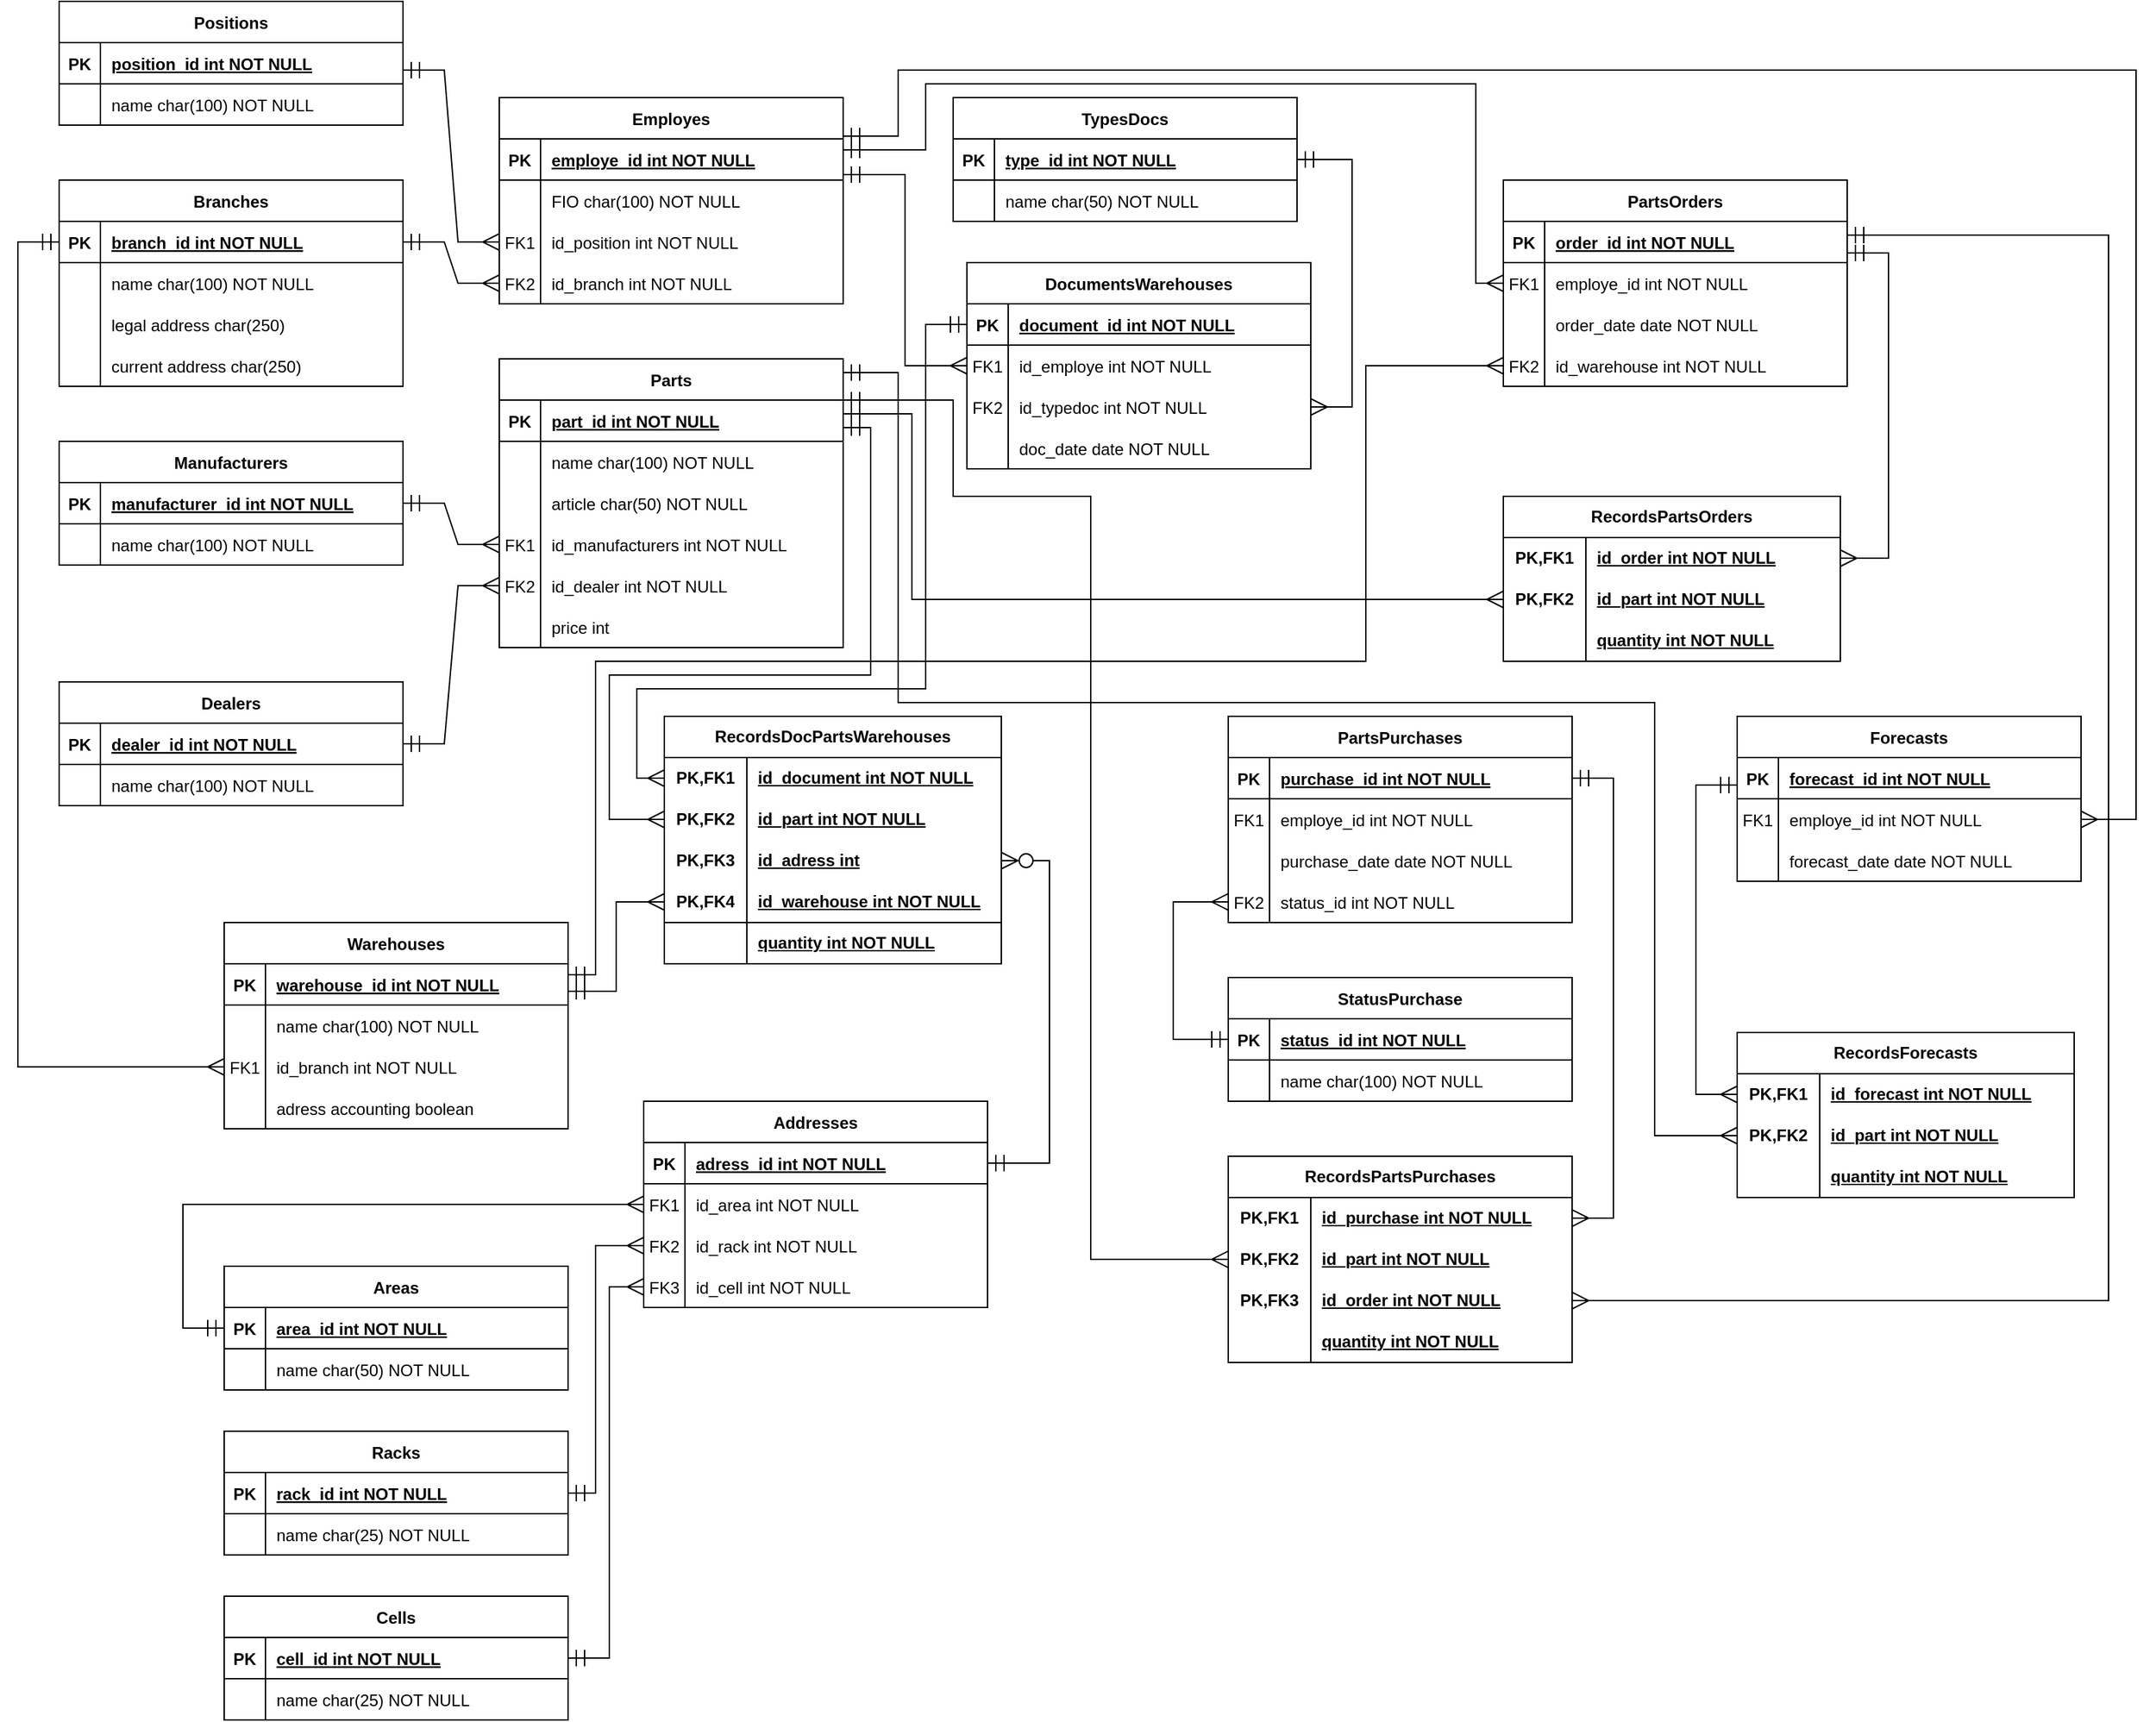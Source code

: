 <mxfile version="21.6.8" type="device">
  <diagram id="R2lEEEUBdFMjLlhIrx00" name="Page-1">
    <mxGraphModel dx="2268" dy="828" grid="1" gridSize="10" guides="1" tooltips="1" connect="1" arrows="1" fold="1" page="1" pageScale="1" pageWidth="850" pageHeight="1100" math="0" shadow="0" extFonts="Permanent Marker^https://fonts.googleapis.com/css?family=Permanent+Marker">
      <root>
        <mxCell id="0" />
        <mxCell id="1" parent="0" />
        <mxCell id="C-vyLk0tnHw3VtMMgP7b-2" value="PartsOrders" style="shape=table;startSize=30;container=1;collapsible=1;childLayout=tableLayout;fixedRows=1;rowLines=0;fontStyle=1;align=center;resizeLast=1;" parent="1" vertex="1">
          <mxGeometry x="800" y="140" width="250" height="150" as="geometry" />
        </mxCell>
        <mxCell id="C-vyLk0tnHw3VtMMgP7b-3" value="" style="shape=partialRectangle;collapsible=0;dropTarget=0;pointerEvents=0;fillColor=none;points=[[0,0.5],[1,0.5]];portConstraint=eastwest;top=0;left=0;right=0;bottom=1;" parent="C-vyLk0tnHw3VtMMgP7b-2" vertex="1">
          <mxGeometry y="30" width="250" height="30" as="geometry" />
        </mxCell>
        <mxCell id="C-vyLk0tnHw3VtMMgP7b-4" value="PK" style="shape=partialRectangle;overflow=hidden;connectable=0;fillColor=none;top=0;left=0;bottom=0;right=0;fontStyle=1;" parent="C-vyLk0tnHw3VtMMgP7b-3" vertex="1">
          <mxGeometry width="30" height="30" as="geometry">
            <mxRectangle width="30" height="30" as="alternateBounds" />
          </mxGeometry>
        </mxCell>
        <mxCell id="C-vyLk0tnHw3VtMMgP7b-5" value="order_id int NOT NULL " style="shape=partialRectangle;overflow=hidden;connectable=0;fillColor=none;top=0;left=0;bottom=0;right=0;align=left;spacingLeft=6;fontStyle=5;" parent="C-vyLk0tnHw3VtMMgP7b-3" vertex="1">
          <mxGeometry x="30" width="220" height="30" as="geometry">
            <mxRectangle width="220" height="30" as="alternateBounds" />
          </mxGeometry>
        </mxCell>
        <mxCell id="C-vyLk0tnHw3VtMMgP7b-6" value="" style="shape=partialRectangle;collapsible=0;dropTarget=0;pointerEvents=0;fillColor=none;points=[[0,0.5],[1,0.5]];portConstraint=eastwest;top=0;left=0;right=0;bottom=0;" parent="C-vyLk0tnHw3VtMMgP7b-2" vertex="1">
          <mxGeometry y="60" width="250" height="30" as="geometry" />
        </mxCell>
        <mxCell id="C-vyLk0tnHw3VtMMgP7b-7" value="FK1" style="shape=partialRectangle;overflow=hidden;connectable=0;fillColor=none;top=0;left=0;bottom=0;right=0;" parent="C-vyLk0tnHw3VtMMgP7b-6" vertex="1">
          <mxGeometry width="30" height="30" as="geometry">
            <mxRectangle width="30" height="30" as="alternateBounds" />
          </mxGeometry>
        </mxCell>
        <mxCell id="C-vyLk0tnHw3VtMMgP7b-8" value="employe_id int NOT NULL" style="shape=partialRectangle;overflow=hidden;connectable=0;fillColor=none;top=0;left=0;bottom=0;right=0;align=left;spacingLeft=6;" parent="C-vyLk0tnHw3VtMMgP7b-6" vertex="1">
          <mxGeometry x="30" width="220" height="30" as="geometry">
            <mxRectangle width="220" height="30" as="alternateBounds" />
          </mxGeometry>
        </mxCell>
        <mxCell id="C-vyLk0tnHw3VtMMgP7b-9" value="" style="shape=partialRectangle;collapsible=0;dropTarget=0;pointerEvents=0;fillColor=none;points=[[0,0.5],[1,0.5]];portConstraint=eastwest;top=0;left=0;right=0;bottom=0;" parent="C-vyLk0tnHw3VtMMgP7b-2" vertex="1">
          <mxGeometry y="90" width="250" height="30" as="geometry" />
        </mxCell>
        <mxCell id="C-vyLk0tnHw3VtMMgP7b-10" value="" style="shape=partialRectangle;overflow=hidden;connectable=0;fillColor=none;top=0;left=0;bottom=0;right=0;" parent="C-vyLk0tnHw3VtMMgP7b-9" vertex="1">
          <mxGeometry width="30" height="30" as="geometry">
            <mxRectangle width="30" height="30" as="alternateBounds" />
          </mxGeometry>
        </mxCell>
        <mxCell id="C-vyLk0tnHw3VtMMgP7b-11" value="order_date date NOT NULL" style="shape=partialRectangle;overflow=hidden;connectable=0;fillColor=none;top=0;left=0;bottom=0;right=0;align=left;spacingLeft=6;" parent="C-vyLk0tnHw3VtMMgP7b-9" vertex="1">
          <mxGeometry x="30" width="220" height="30" as="geometry">
            <mxRectangle width="220" height="30" as="alternateBounds" />
          </mxGeometry>
        </mxCell>
        <mxCell id="K3jYFZmA_SNX4f-1_Iss-75" style="shape=partialRectangle;collapsible=0;dropTarget=0;pointerEvents=0;fillColor=none;points=[[0,0.5],[1,0.5]];portConstraint=eastwest;top=0;left=0;right=0;bottom=0;" parent="C-vyLk0tnHw3VtMMgP7b-2" vertex="1">
          <mxGeometry y="120" width="250" height="30" as="geometry" />
        </mxCell>
        <mxCell id="K3jYFZmA_SNX4f-1_Iss-76" value="FK2" style="shape=partialRectangle;overflow=hidden;connectable=0;fillColor=none;top=0;left=0;bottom=0;right=0;" parent="K3jYFZmA_SNX4f-1_Iss-75" vertex="1">
          <mxGeometry width="30" height="30" as="geometry">
            <mxRectangle width="30" height="30" as="alternateBounds" />
          </mxGeometry>
        </mxCell>
        <mxCell id="K3jYFZmA_SNX4f-1_Iss-77" value="id_warehouse int NOT NULL" style="shape=partialRectangle;overflow=hidden;connectable=0;fillColor=none;top=0;left=0;bottom=0;right=0;align=left;spacingLeft=6;" parent="K3jYFZmA_SNX4f-1_Iss-75" vertex="1">
          <mxGeometry x="30" width="220" height="30" as="geometry">
            <mxRectangle width="220" height="30" as="alternateBounds" />
          </mxGeometry>
        </mxCell>
        <mxCell id="C-vyLk0tnHw3VtMMgP7b-23" value="Employes" style="shape=table;startSize=30;container=1;collapsible=1;childLayout=tableLayout;fixedRows=1;rowLines=0;fontStyle=1;align=center;resizeLast=1;" parent="1" vertex="1">
          <mxGeometry x="70" y="80" width="250" height="150" as="geometry" />
        </mxCell>
        <mxCell id="C-vyLk0tnHw3VtMMgP7b-24" value="" style="shape=partialRectangle;collapsible=0;dropTarget=0;pointerEvents=0;fillColor=none;points=[[0,0.5],[1,0.5]];portConstraint=eastwest;top=0;left=0;right=0;bottom=1;" parent="C-vyLk0tnHw3VtMMgP7b-23" vertex="1">
          <mxGeometry y="30" width="250" height="30" as="geometry" />
        </mxCell>
        <mxCell id="C-vyLk0tnHw3VtMMgP7b-25" value="PK" style="shape=partialRectangle;overflow=hidden;connectable=0;fillColor=none;top=0;left=0;bottom=0;right=0;fontStyle=1;" parent="C-vyLk0tnHw3VtMMgP7b-24" vertex="1">
          <mxGeometry width="30" height="30" as="geometry">
            <mxRectangle width="30" height="30" as="alternateBounds" />
          </mxGeometry>
        </mxCell>
        <mxCell id="C-vyLk0tnHw3VtMMgP7b-26" value="employe_id int NOT NULL " style="shape=partialRectangle;overflow=hidden;connectable=0;fillColor=none;top=0;left=0;bottom=0;right=0;align=left;spacingLeft=6;fontStyle=5;" parent="C-vyLk0tnHw3VtMMgP7b-24" vertex="1">
          <mxGeometry x="30" width="220" height="30" as="geometry">
            <mxRectangle width="220" height="30" as="alternateBounds" />
          </mxGeometry>
        </mxCell>
        <mxCell id="C-vyLk0tnHw3VtMMgP7b-27" value="" style="shape=partialRectangle;collapsible=0;dropTarget=0;pointerEvents=0;fillColor=none;points=[[0,0.5],[1,0.5]];portConstraint=eastwest;top=0;left=0;right=0;bottom=0;" parent="C-vyLk0tnHw3VtMMgP7b-23" vertex="1">
          <mxGeometry y="60" width="250" height="30" as="geometry" />
        </mxCell>
        <mxCell id="C-vyLk0tnHw3VtMMgP7b-28" value="" style="shape=partialRectangle;overflow=hidden;connectable=0;fillColor=none;top=0;left=0;bottom=0;right=0;" parent="C-vyLk0tnHw3VtMMgP7b-27" vertex="1">
          <mxGeometry width="30" height="30" as="geometry">
            <mxRectangle width="30" height="30" as="alternateBounds" />
          </mxGeometry>
        </mxCell>
        <mxCell id="C-vyLk0tnHw3VtMMgP7b-29" value="FIO char(100) NOT NULL" style="shape=partialRectangle;overflow=hidden;connectable=0;fillColor=none;top=0;left=0;bottom=0;right=0;align=left;spacingLeft=6;" parent="C-vyLk0tnHw3VtMMgP7b-27" vertex="1">
          <mxGeometry x="30" width="220" height="30" as="geometry">
            <mxRectangle width="220" height="30" as="alternateBounds" />
          </mxGeometry>
        </mxCell>
        <mxCell id="bjYtK9XMxaU1EvL-qD9I-1" style="shape=partialRectangle;collapsible=0;dropTarget=0;pointerEvents=0;fillColor=none;points=[[0,0.5],[1,0.5]];portConstraint=eastwest;top=0;left=0;right=0;bottom=0;" parent="C-vyLk0tnHw3VtMMgP7b-23" vertex="1">
          <mxGeometry y="90" width="250" height="30" as="geometry" />
        </mxCell>
        <mxCell id="bjYtK9XMxaU1EvL-qD9I-2" value="FK1" style="shape=partialRectangle;overflow=hidden;connectable=0;fillColor=none;top=0;left=0;bottom=0;right=0;" parent="bjYtK9XMxaU1EvL-qD9I-1" vertex="1">
          <mxGeometry width="30" height="30" as="geometry">
            <mxRectangle width="30" height="30" as="alternateBounds" />
          </mxGeometry>
        </mxCell>
        <mxCell id="bjYtK9XMxaU1EvL-qD9I-3" value="id_position int NOT NULL" style="shape=partialRectangle;overflow=hidden;connectable=0;fillColor=none;top=0;left=0;bottom=0;right=0;align=left;spacingLeft=6;" parent="bjYtK9XMxaU1EvL-qD9I-1" vertex="1">
          <mxGeometry x="30" width="220" height="30" as="geometry">
            <mxRectangle width="220" height="30" as="alternateBounds" />
          </mxGeometry>
        </mxCell>
        <mxCell id="bjYtK9XMxaU1EvL-qD9I-4" style="shape=partialRectangle;collapsible=0;dropTarget=0;pointerEvents=0;fillColor=none;points=[[0,0.5],[1,0.5]];portConstraint=eastwest;top=0;left=0;right=0;bottom=0;" parent="C-vyLk0tnHw3VtMMgP7b-23" vertex="1">
          <mxGeometry y="120" width="250" height="30" as="geometry" />
        </mxCell>
        <mxCell id="bjYtK9XMxaU1EvL-qD9I-5" value="FK2" style="shape=partialRectangle;overflow=hidden;connectable=0;fillColor=none;top=0;left=0;bottom=0;right=0;" parent="bjYtK9XMxaU1EvL-qD9I-4" vertex="1">
          <mxGeometry width="30" height="30" as="geometry">
            <mxRectangle width="30" height="30" as="alternateBounds" />
          </mxGeometry>
        </mxCell>
        <mxCell id="bjYtK9XMxaU1EvL-qD9I-6" value="id_branch int NOT NULL" style="shape=partialRectangle;overflow=hidden;connectable=0;fillColor=none;top=0;left=0;bottom=0;right=0;align=left;spacingLeft=6;" parent="bjYtK9XMxaU1EvL-qD9I-4" vertex="1">
          <mxGeometry x="30" width="220" height="30" as="geometry">
            <mxRectangle width="220" height="30" as="alternateBounds" />
          </mxGeometry>
        </mxCell>
        <mxCell id="bjYtK9XMxaU1EvL-qD9I-7" value="Positions" style="shape=table;startSize=30;container=1;collapsible=1;childLayout=tableLayout;fixedRows=1;rowLines=0;fontStyle=1;align=center;resizeLast=1;" parent="1" vertex="1">
          <mxGeometry x="-250" y="10" width="250" height="90" as="geometry" />
        </mxCell>
        <mxCell id="bjYtK9XMxaU1EvL-qD9I-8" value="" style="shape=partialRectangle;collapsible=0;dropTarget=0;pointerEvents=0;fillColor=none;points=[[0,0.5],[1,0.5]];portConstraint=eastwest;top=0;left=0;right=0;bottom=1;" parent="bjYtK9XMxaU1EvL-qD9I-7" vertex="1">
          <mxGeometry y="30" width="250" height="30" as="geometry" />
        </mxCell>
        <mxCell id="bjYtK9XMxaU1EvL-qD9I-9" value="PK" style="shape=partialRectangle;overflow=hidden;connectable=0;fillColor=none;top=0;left=0;bottom=0;right=0;fontStyle=1;" parent="bjYtK9XMxaU1EvL-qD9I-8" vertex="1">
          <mxGeometry width="30" height="30" as="geometry">
            <mxRectangle width="30" height="30" as="alternateBounds" />
          </mxGeometry>
        </mxCell>
        <mxCell id="bjYtK9XMxaU1EvL-qD9I-10" value="position_id int NOT NULL " style="shape=partialRectangle;overflow=hidden;connectable=0;fillColor=none;top=0;left=0;bottom=0;right=0;align=left;spacingLeft=6;fontStyle=5;" parent="bjYtK9XMxaU1EvL-qD9I-8" vertex="1">
          <mxGeometry x="30" width="220" height="30" as="geometry">
            <mxRectangle width="220" height="30" as="alternateBounds" />
          </mxGeometry>
        </mxCell>
        <mxCell id="bjYtK9XMxaU1EvL-qD9I-11" value="" style="shape=partialRectangle;collapsible=0;dropTarget=0;pointerEvents=0;fillColor=none;points=[[0,0.5],[1,0.5]];portConstraint=eastwest;top=0;left=0;right=0;bottom=0;" parent="bjYtK9XMxaU1EvL-qD9I-7" vertex="1">
          <mxGeometry y="60" width="250" height="30" as="geometry" />
        </mxCell>
        <mxCell id="bjYtK9XMxaU1EvL-qD9I-12" value="" style="shape=partialRectangle;overflow=hidden;connectable=0;fillColor=none;top=0;left=0;bottom=0;right=0;" parent="bjYtK9XMxaU1EvL-qD9I-11" vertex="1">
          <mxGeometry width="30" height="30" as="geometry">
            <mxRectangle width="30" height="30" as="alternateBounds" />
          </mxGeometry>
        </mxCell>
        <mxCell id="bjYtK9XMxaU1EvL-qD9I-13" value="name char(100) NOT NULL" style="shape=partialRectangle;overflow=hidden;connectable=0;fillColor=none;top=0;left=0;bottom=0;right=0;align=left;spacingLeft=6;" parent="bjYtK9XMxaU1EvL-qD9I-11" vertex="1">
          <mxGeometry x="30" width="220" height="30" as="geometry">
            <mxRectangle width="220" height="30" as="alternateBounds" />
          </mxGeometry>
        </mxCell>
        <mxCell id="bjYtK9XMxaU1EvL-qD9I-17" value="Branches" style="shape=table;startSize=30;container=1;collapsible=1;childLayout=tableLayout;fixedRows=1;rowLines=0;fontStyle=1;align=center;resizeLast=1;" parent="1" vertex="1">
          <mxGeometry x="-250" y="140" width="250" height="150" as="geometry" />
        </mxCell>
        <mxCell id="bjYtK9XMxaU1EvL-qD9I-18" value="" style="shape=partialRectangle;collapsible=0;dropTarget=0;pointerEvents=0;fillColor=none;points=[[0,0.5],[1,0.5]];portConstraint=eastwest;top=0;left=0;right=0;bottom=1;" parent="bjYtK9XMxaU1EvL-qD9I-17" vertex="1">
          <mxGeometry y="30" width="250" height="30" as="geometry" />
        </mxCell>
        <mxCell id="bjYtK9XMxaU1EvL-qD9I-19" value="PK" style="shape=partialRectangle;overflow=hidden;connectable=0;fillColor=none;top=0;left=0;bottom=0;right=0;fontStyle=1;" parent="bjYtK9XMxaU1EvL-qD9I-18" vertex="1">
          <mxGeometry width="30" height="30" as="geometry">
            <mxRectangle width="30" height="30" as="alternateBounds" />
          </mxGeometry>
        </mxCell>
        <mxCell id="bjYtK9XMxaU1EvL-qD9I-20" value="branch_id int NOT NULL " style="shape=partialRectangle;overflow=hidden;connectable=0;fillColor=none;top=0;left=0;bottom=0;right=0;align=left;spacingLeft=6;fontStyle=5;" parent="bjYtK9XMxaU1EvL-qD9I-18" vertex="1">
          <mxGeometry x="30" width="220" height="30" as="geometry">
            <mxRectangle width="220" height="30" as="alternateBounds" />
          </mxGeometry>
        </mxCell>
        <mxCell id="bjYtK9XMxaU1EvL-qD9I-21" value="" style="shape=partialRectangle;collapsible=0;dropTarget=0;pointerEvents=0;fillColor=none;points=[[0,0.5],[1,0.5]];portConstraint=eastwest;top=0;left=0;right=0;bottom=0;" parent="bjYtK9XMxaU1EvL-qD9I-17" vertex="1">
          <mxGeometry y="60" width="250" height="30" as="geometry" />
        </mxCell>
        <mxCell id="bjYtK9XMxaU1EvL-qD9I-22" value="" style="shape=partialRectangle;overflow=hidden;connectable=0;fillColor=none;top=0;left=0;bottom=0;right=0;" parent="bjYtK9XMxaU1EvL-qD9I-21" vertex="1">
          <mxGeometry width="30" height="30" as="geometry">
            <mxRectangle width="30" height="30" as="alternateBounds" />
          </mxGeometry>
        </mxCell>
        <mxCell id="bjYtK9XMxaU1EvL-qD9I-23" value="name char(100) NOT NULL" style="shape=partialRectangle;overflow=hidden;connectable=0;fillColor=none;top=0;left=0;bottom=0;right=0;align=left;spacingLeft=6;" parent="bjYtK9XMxaU1EvL-qD9I-21" vertex="1">
          <mxGeometry x="30" width="220" height="30" as="geometry">
            <mxRectangle width="220" height="30" as="alternateBounds" />
          </mxGeometry>
        </mxCell>
        <mxCell id="DvCYBM0iFF7x-aga-4Bl-4" style="shape=partialRectangle;collapsible=0;dropTarget=0;pointerEvents=0;fillColor=none;points=[[0,0.5],[1,0.5]];portConstraint=eastwest;top=0;left=0;right=0;bottom=0;" parent="bjYtK9XMxaU1EvL-qD9I-17" vertex="1">
          <mxGeometry y="90" width="250" height="30" as="geometry" />
        </mxCell>
        <mxCell id="DvCYBM0iFF7x-aga-4Bl-5" style="shape=partialRectangle;overflow=hidden;connectable=0;fillColor=none;top=0;left=0;bottom=0;right=0;" parent="DvCYBM0iFF7x-aga-4Bl-4" vertex="1">
          <mxGeometry width="30" height="30" as="geometry">
            <mxRectangle width="30" height="30" as="alternateBounds" />
          </mxGeometry>
        </mxCell>
        <mxCell id="DvCYBM0iFF7x-aga-4Bl-6" value="legal address char(250)" style="shape=partialRectangle;overflow=hidden;connectable=0;fillColor=none;top=0;left=0;bottom=0;right=0;align=left;spacingLeft=6;" parent="DvCYBM0iFF7x-aga-4Bl-4" vertex="1">
          <mxGeometry x="30" width="220" height="30" as="geometry">
            <mxRectangle width="220" height="30" as="alternateBounds" />
          </mxGeometry>
        </mxCell>
        <mxCell id="DvCYBM0iFF7x-aga-4Bl-1" style="shape=partialRectangle;collapsible=0;dropTarget=0;pointerEvents=0;fillColor=none;points=[[0,0.5],[1,0.5]];portConstraint=eastwest;top=0;left=0;right=0;bottom=0;" parent="bjYtK9XMxaU1EvL-qD9I-17" vertex="1">
          <mxGeometry y="120" width="250" height="30" as="geometry" />
        </mxCell>
        <mxCell id="DvCYBM0iFF7x-aga-4Bl-2" style="shape=partialRectangle;overflow=hidden;connectable=0;fillColor=none;top=0;left=0;bottom=0;right=0;" parent="DvCYBM0iFF7x-aga-4Bl-1" vertex="1">
          <mxGeometry width="30" height="30" as="geometry">
            <mxRectangle width="30" height="30" as="alternateBounds" />
          </mxGeometry>
        </mxCell>
        <mxCell id="DvCYBM0iFF7x-aga-4Bl-3" value="current address char(250) " style="shape=partialRectangle;overflow=hidden;connectable=0;fillColor=none;top=0;left=0;bottom=0;right=0;align=left;spacingLeft=6;" parent="DvCYBM0iFF7x-aga-4Bl-1" vertex="1">
          <mxGeometry x="30" width="220" height="30" as="geometry">
            <mxRectangle width="220" height="30" as="alternateBounds" />
          </mxGeometry>
        </mxCell>
        <mxCell id="-VWwHbJHO2wMdMNhacn--2" value="" style="edgeStyle=entityRelationEdgeStyle;fontSize=12;html=1;endArrow=ERmany;rounded=0;entryX=0;entryY=0.5;entryDx=0;entryDy=0;endSize=10;startSize=10;startArrow=ERmandOne;startFill=0;endFill=0;" parent="1" target="bjYtK9XMxaU1EvL-qD9I-1" edge="1">
          <mxGeometry width="100" height="100" relative="1" as="geometry">
            <mxPoint y="60" as="sourcePoint" />
            <mxPoint x="100" y="-40" as="targetPoint" />
          </mxGeometry>
        </mxCell>
        <mxCell id="-VWwHbJHO2wMdMNhacn--3" value="" style="edgeStyle=entityRelationEdgeStyle;fontSize=12;html=1;endArrow=ERmany;rounded=0;entryX=0;entryY=0.5;entryDx=0;entryDy=0;exitX=1;exitY=0.5;exitDx=0;exitDy=0;endSize=10;startSize=10;startArrow=ERmandOne;startFill=0;endFill=0;" parent="1" source="bjYtK9XMxaU1EvL-qD9I-18" target="bjYtK9XMxaU1EvL-qD9I-4" edge="1">
          <mxGeometry width="100" height="100" relative="1" as="geometry">
            <mxPoint x="-30" y="310" as="sourcePoint" />
            <mxPoint x="70" y="210" as="targetPoint" />
          </mxGeometry>
        </mxCell>
        <mxCell id="-VWwHbJHO2wMdMNhacn--4" value="Parts" style="shape=table;startSize=30;container=1;collapsible=1;childLayout=tableLayout;fixedRows=1;rowLines=0;fontStyle=1;align=center;resizeLast=1;" parent="1" vertex="1">
          <mxGeometry x="70" y="270" width="250" height="210" as="geometry" />
        </mxCell>
        <mxCell id="-VWwHbJHO2wMdMNhacn--5" value="" style="shape=partialRectangle;collapsible=0;dropTarget=0;pointerEvents=0;fillColor=none;points=[[0,0.5],[1,0.5]];portConstraint=eastwest;top=0;left=0;right=0;bottom=1;" parent="-VWwHbJHO2wMdMNhacn--4" vertex="1">
          <mxGeometry y="30" width="250" height="30" as="geometry" />
        </mxCell>
        <mxCell id="-VWwHbJHO2wMdMNhacn--6" value="PK" style="shape=partialRectangle;overflow=hidden;connectable=0;fillColor=none;top=0;left=0;bottom=0;right=0;fontStyle=1;" parent="-VWwHbJHO2wMdMNhacn--5" vertex="1">
          <mxGeometry width="30" height="30" as="geometry">
            <mxRectangle width="30" height="30" as="alternateBounds" />
          </mxGeometry>
        </mxCell>
        <mxCell id="-VWwHbJHO2wMdMNhacn--7" value="part_id int NOT NULL " style="shape=partialRectangle;overflow=hidden;connectable=0;fillColor=none;top=0;left=0;bottom=0;right=0;align=left;spacingLeft=6;fontStyle=5;" parent="-VWwHbJHO2wMdMNhacn--5" vertex="1">
          <mxGeometry x="30" width="220" height="30" as="geometry">
            <mxRectangle width="220" height="30" as="alternateBounds" />
          </mxGeometry>
        </mxCell>
        <mxCell id="-VWwHbJHO2wMdMNhacn--8" value="" style="shape=partialRectangle;collapsible=0;dropTarget=0;pointerEvents=0;fillColor=none;points=[[0,0.5],[1,0.5]];portConstraint=eastwest;top=0;left=0;right=0;bottom=0;" parent="-VWwHbJHO2wMdMNhacn--4" vertex="1">
          <mxGeometry y="60" width="250" height="30" as="geometry" />
        </mxCell>
        <mxCell id="-VWwHbJHO2wMdMNhacn--9" value="" style="shape=partialRectangle;overflow=hidden;connectable=0;fillColor=none;top=0;left=0;bottom=0;right=0;" parent="-VWwHbJHO2wMdMNhacn--8" vertex="1">
          <mxGeometry width="30" height="30" as="geometry">
            <mxRectangle width="30" height="30" as="alternateBounds" />
          </mxGeometry>
        </mxCell>
        <mxCell id="-VWwHbJHO2wMdMNhacn--10" value="name char(100) NOT NULL" style="shape=partialRectangle;overflow=hidden;connectable=0;fillColor=none;top=0;left=0;bottom=0;right=0;align=left;spacingLeft=6;" parent="-VWwHbJHO2wMdMNhacn--8" vertex="1">
          <mxGeometry x="30" width="220" height="30" as="geometry">
            <mxRectangle width="220" height="30" as="alternateBounds" />
          </mxGeometry>
        </mxCell>
        <mxCell id="-VWwHbJHO2wMdMNhacn--17" style="shape=partialRectangle;collapsible=0;dropTarget=0;pointerEvents=0;fillColor=none;points=[[0,0.5],[1,0.5]];portConstraint=eastwest;top=0;left=0;right=0;bottom=0;" parent="-VWwHbJHO2wMdMNhacn--4" vertex="1">
          <mxGeometry y="90" width="250" height="30" as="geometry" />
        </mxCell>
        <mxCell id="-VWwHbJHO2wMdMNhacn--18" style="shape=partialRectangle;overflow=hidden;connectable=0;fillColor=none;top=0;left=0;bottom=0;right=0;" parent="-VWwHbJHO2wMdMNhacn--17" vertex="1">
          <mxGeometry width="30" height="30" as="geometry">
            <mxRectangle width="30" height="30" as="alternateBounds" />
          </mxGeometry>
        </mxCell>
        <mxCell id="-VWwHbJHO2wMdMNhacn--19" value="article char(50) NOT NULL" style="shape=partialRectangle;overflow=hidden;connectable=0;fillColor=none;top=0;left=0;bottom=0;right=0;align=left;spacingLeft=6;" parent="-VWwHbJHO2wMdMNhacn--17" vertex="1">
          <mxGeometry x="30" width="220" height="30" as="geometry">
            <mxRectangle width="220" height="30" as="alternateBounds" />
          </mxGeometry>
        </mxCell>
        <mxCell id="-VWwHbJHO2wMdMNhacn--11" style="shape=partialRectangle;collapsible=0;dropTarget=0;pointerEvents=0;fillColor=none;points=[[0,0.5],[1,0.5]];portConstraint=eastwest;top=0;left=0;right=0;bottom=0;" parent="-VWwHbJHO2wMdMNhacn--4" vertex="1">
          <mxGeometry y="120" width="250" height="30" as="geometry" />
        </mxCell>
        <mxCell id="-VWwHbJHO2wMdMNhacn--12" value="FK1" style="shape=partialRectangle;overflow=hidden;connectable=0;fillColor=none;top=0;left=0;bottom=0;right=0;" parent="-VWwHbJHO2wMdMNhacn--11" vertex="1">
          <mxGeometry width="30" height="30" as="geometry">
            <mxRectangle width="30" height="30" as="alternateBounds" />
          </mxGeometry>
        </mxCell>
        <mxCell id="-VWwHbJHO2wMdMNhacn--13" value="id_manufacturers int NOT NULL" style="shape=partialRectangle;overflow=hidden;connectable=0;fillColor=none;top=0;left=0;bottom=0;right=0;align=left;spacingLeft=6;" parent="-VWwHbJHO2wMdMNhacn--11" vertex="1">
          <mxGeometry x="30" width="220" height="30" as="geometry">
            <mxRectangle width="220" height="30" as="alternateBounds" />
          </mxGeometry>
        </mxCell>
        <mxCell id="-VWwHbJHO2wMdMNhacn--14" style="shape=partialRectangle;collapsible=0;dropTarget=0;pointerEvents=0;fillColor=none;points=[[0,0.5],[1,0.5]];portConstraint=eastwest;top=0;left=0;right=0;bottom=0;" parent="-VWwHbJHO2wMdMNhacn--4" vertex="1">
          <mxGeometry y="150" width="250" height="30" as="geometry" />
        </mxCell>
        <mxCell id="-VWwHbJHO2wMdMNhacn--15" value="FK2" style="shape=partialRectangle;overflow=hidden;connectable=0;fillColor=none;top=0;left=0;bottom=0;right=0;" parent="-VWwHbJHO2wMdMNhacn--14" vertex="1">
          <mxGeometry width="30" height="30" as="geometry">
            <mxRectangle width="30" height="30" as="alternateBounds" />
          </mxGeometry>
        </mxCell>
        <mxCell id="-VWwHbJHO2wMdMNhacn--16" value="id_dealer int NOT NULL" style="shape=partialRectangle;overflow=hidden;connectable=0;fillColor=none;top=0;left=0;bottom=0;right=0;align=left;spacingLeft=6;" parent="-VWwHbJHO2wMdMNhacn--14" vertex="1">
          <mxGeometry x="30" width="220" height="30" as="geometry">
            <mxRectangle width="220" height="30" as="alternateBounds" />
          </mxGeometry>
        </mxCell>
        <mxCell id="-VWwHbJHO2wMdMNhacn--36" style="shape=partialRectangle;collapsible=0;dropTarget=0;pointerEvents=0;fillColor=none;points=[[0,0.5],[1,0.5]];portConstraint=eastwest;top=0;left=0;right=0;bottom=0;" parent="-VWwHbJHO2wMdMNhacn--4" vertex="1">
          <mxGeometry y="180" width="250" height="30" as="geometry" />
        </mxCell>
        <mxCell id="-VWwHbJHO2wMdMNhacn--37" style="shape=partialRectangle;overflow=hidden;connectable=0;fillColor=none;top=0;left=0;bottom=0;right=0;" parent="-VWwHbJHO2wMdMNhacn--36" vertex="1">
          <mxGeometry width="30" height="30" as="geometry">
            <mxRectangle width="30" height="30" as="alternateBounds" />
          </mxGeometry>
        </mxCell>
        <mxCell id="-VWwHbJHO2wMdMNhacn--38" value="price int " style="shape=partialRectangle;overflow=hidden;connectable=0;fillColor=none;top=0;left=0;bottom=0;right=0;align=left;spacingLeft=6;" parent="-VWwHbJHO2wMdMNhacn--36" vertex="1">
          <mxGeometry x="30" width="220" height="30" as="geometry">
            <mxRectangle width="220" height="30" as="alternateBounds" />
          </mxGeometry>
        </mxCell>
        <mxCell id="-VWwHbJHO2wMdMNhacn--20" value="Manufacturers" style="shape=table;startSize=30;container=1;collapsible=1;childLayout=tableLayout;fixedRows=1;rowLines=0;fontStyle=1;align=center;resizeLast=1;" parent="1" vertex="1">
          <mxGeometry x="-250" y="330" width="250" height="90" as="geometry" />
        </mxCell>
        <mxCell id="-VWwHbJHO2wMdMNhacn--21" value="" style="shape=partialRectangle;collapsible=0;dropTarget=0;pointerEvents=0;fillColor=none;points=[[0,0.5],[1,0.5]];portConstraint=eastwest;top=0;left=0;right=0;bottom=1;" parent="-VWwHbJHO2wMdMNhacn--20" vertex="1">
          <mxGeometry y="30" width="250" height="30" as="geometry" />
        </mxCell>
        <mxCell id="-VWwHbJHO2wMdMNhacn--22" value="PK" style="shape=partialRectangle;overflow=hidden;connectable=0;fillColor=none;top=0;left=0;bottom=0;right=0;fontStyle=1;" parent="-VWwHbJHO2wMdMNhacn--21" vertex="1">
          <mxGeometry width="30" height="30" as="geometry">
            <mxRectangle width="30" height="30" as="alternateBounds" />
          </mxGeometry>
        </mxCell>
        <mxCell id="-VWwHbJHO2wMdMNhacn--23" value="manufacturer_id int NOT NULL " style="shape=partialRectangle;overflow=hidden;connectable=0;fillColor=none;top=0;left=0;bottom=0;right=0;align=left;spacingLeft=6;fontStyle=5;" parent="-VWwHbJHO2wMdMNhacn--21" vertex="1">
          <mxGeometry x="30" width="220" height="30" as="geometry">
            <mxRectangle width="220" height="30" as="alternateBounds" />
          </mxGeometry>
        </mxCell>
        <mxCell id="-VWwHbJHO2wMdMNhacn--24" value="" style="shape=partialRectangle;collapsible=0;dropTarget=0;pointerEvents=0;fillColor=none;points=[[0,0.5],[1,0.5]];portConstraint=eastwest;top=0;left=0;right=0;bottom=0;" parent="-VWwHbJHO2wMdMNhacn--20" vertex="1">
          <mxGeometry y="60" width="250" height="30" as="geometry" />
        </mxCell>
        <mxCell id="-VWwHbJHO2wMdMNhacn--25" value="" style="shape=partialRectangle;overflow=hidden;connectable=0;fillColor=none;top=0;left=0;bottom=0;right=0;" parent="-VWwHbJHO2wMdMNhacn--24" vertex="1">
          <mxGeometry width="30" height="30" as="geometry">
            <mxRectangle width="30" height="30" as="alternateBounds" />
          </mxGeometry>
        </mxCell>
        <mxCell id="-VWwHbJHO2wMdMNhacn--26" value="name char(100) NOT NULL" style="shape=partialRectangle;overflow=hidden;connectable=0;fillColor=none;top=0;left=0;bottom=0;right=0;align=left;spacingLeft=6;" parent="-VWwHbJHO2wMdMNhacn--24" vertex="1">
          <mxGeometry x="30" width="220" height="30" as="geometry">
            <mxRectangle width="220" height="30" as="alternateBounds" />
          </mxGeometry>
        </mxCell>
        <mxCell id="-VWwHbJHO2wMdMNhacn--27" value="Dealers" style="shape=table;startSize=30;container=1;collapsible=1;childLayout=tableLayout;fixedRows=1;rowLines=0;fontStyle=1;align=center;resizeLast=1;" parent="1" vertex="1">
          <mxGeometry x="-250" y="505" width="250" height="90" as="geometry" />
        </mxCell>
        <mxCell id="-VWwHbJHO2wMdMNhacn--28" value="" style="shape=partialRectangle;collapsible=0;dropTarget=0;pointerEvents=0;fillColor=none;points=[[0,0.5],[1,0.5]];portConstraint=eastwest;top=0;left=0;right=0;bottom=1;" parent="-VWwHbJHO2wMdMNhacn--27" vertex="1">
          <mxGeometry y="30" width="250" height="30" as="geometry" />
        </mxCell>
        <mxCell id="-VWwHbJHO2wMdMNhacn--29" value="PK" style="shape=partialRectangle;overflow=hidden;connectable=0;fillColor=none;top=0;left=0;bottom=0;right=0;fontStyle=1;" parent="-VWwHbJHO2wMdMNhacn--28" vertex="1">
          <mxGeometry width="30" height="30" as="geometry">
            <mxRectangle width="30" height="30" as="alternateBounds" />
          </mxGeometry>
        </mxCell>
        <mxCell id="-VWwHbJHO2wMdMNhacn--30" value="dealer_id int NOT NULL " style="shape=partialRectangle;overflow=hidden;connectable=0;fillColor=none;top=0;left=0;bottom=0;right=0;align=left;spacingLeft=6;fontStyle=5;" parent="-VWwHbJHO2wMdMNhacn--28" vertex="1">
          <mxGeometry x="30" width="220" height="30" as="geometry">
            <mxRectangle width="220" height="30" as="alternateBounds" />
          </mxGeometry>
        </mxCell>
        <mxCell id="-VWwHbJHO2wMdMNhacn--31" value="" style="shape=partialRectangle;collapsible=0;dropTarget=0;pointerEvents=0;fillColor=none;points=[[0,0.5],[1,0.5]];portConstraint=eastwest;top=0;left=0;right=0;bottom=0;" parent="-VWwHbJHO2wMdMNhacn--27" vertex="1">
          <mxGeometry y="60" width="250" height="30" as="geometry" />
        </mxCell>
        <mxCell id="-VWwHbJHO2wMdMNhacn--32" value="" style="shape=partialRectangle;overflow=hidden;connectable=0;fillColor=none;top=0;left=0;bottom=0;right=0;" parent="-VWwHbJHO2wMdMNhacn--31" vertex="1">
          <mxGeometry width="30" height="30" as="geometry">
            <mxRectangle width="30" height="30" as="alternateBounds" />
          </mxGeometry>
        </mxCell>
        <mxCell id="-VWwHbJHO2wMdMNhacn--33" value="name char(100) NOT NULL" style="shape=partialRectangle;overflow=hidden;connectable=0;fillColor=none;top=0;left=0;bottom=0;right=0;align=left;spacingLeft=6;" parent="-VWwHbJHO2wMdMNhacn--31" vertex="1">
          <mxGeometry x="30" width="220" height="30" as="geometry">
            <mxRectangle width="220" height="30" as="alternateBounds" />
          </mxGeometry>
        </mxCell>
        <mxCell id="-VWwHbJHO2wMdMNhacn--34" value="" style="edgeStyle=entityRelationEdgeStyle;fontSize=12;html=1;endArrow=ERmany;rounded=0;exitX=1;exitY=0.5;exitDx=0;exitDy=0;entryX=0;entryY=0.5;entryDx=0;entryDy=0;endSize=10;startSize=10;startArrow=ERmandOne;startFill=0;endFill=0;" parent="1" source="-VWwHbJHO2wMdMNhacn--21" target="-VWwHbJHO2wMdMNhacn--11" edge="1">
          <mxGeometry width="100" height="100" relative="1" as="geometry">
            <mxPoint x="-30" y="640" as="sourcePoint" />
            <mxPoint x="80" y="540" as="targetPoint" />
            <Array as="points">
              <mxPoint x="-40" y="580" />
            </Array>
          </mxGeometry>
        </mxCell>
        <mxCell id="-VWwHbJHO2wMdMNhacn--35" value="" style="edgeStyle=entityRelationEdgeStyle;fontSize=12;html=1;endArrow=ERmany;rounded=0;entryX=0;entryY=0.5;entryDx=0;entryDy=0;exitX=1;exitY=0.5;exitDx=0;exitDy=0;endSize=10;startSize=10;startArrow=ERmandOne;startFill=0;endFill=0;" parent="1" source="-VWwHbJHO2wMdMNhacn--28" target="-VWwHbJHO2wMdMNhacn--14" edge="1">
          <mxGeometry width="100" height="100" relative="1" as="geometry">
            <mxPoint x="-30" y="670" as="sourcePoint" />
            <mxPoint x="70" y="570" as="targetPoint" />
            <Array as="points">
              <mxPoint x="-30" y="690" />
            </Array>
          </mxGeometry>
        </mxCell>
        <mxCell id="-VWwHbJHO2wMdMNhacn--39" value="Warehouses" style="shape=table;startSize=30;container=1;collapsible=1;childLayout=tableLayout;fixedRows=1;rowLines=0;fontStyle=1;align=center;resizeLast=1;" parent="1" vertex="1">
          <mxGeometry x="-130" y="680" width="250" height="150" as="geometry" />
        </mxCell>
        <mxCell id="-VWwHbJHO2wMdMNhacn--40" value="" style="shape=partialRectangle;collapsible=0;dropTarget=0;pointerEvents=0;fillColor=none;points=[[0,0.5],[1,0.5]];portConstraint=eastwest;top=0;left=0;right=0;bottom=1;" parent="-VWwHbJHO2wMdMNhacn--39" vertex="1">
          <mxGeometry y="30" width="250" height="30" as="geometry" />
        </mxCell>
        <mxCell id="-VWwHbJHO2wMdMNhacn--41" value="PK" style="shape=partialRectangle;overflow=hidden;connectable=0;fillColor=none;top=0;left=0;bottom=0;right=0;fontStyle=1;" parent="-VWwHbJHO2wMdMNhacn--40" vertex="1">
          <mxGeometry width="30" height="30" as="geometry">
            <mxRectangle width="30" height="30" as="alternateBounds" />
          </mxGeometry>
        </mxCell>
        <mxCell id="-VWwHbJHO2wMdMNhacn--42" value="warehouse_id int NOT NULL " style="shape=partialRectangle;overflow=hidden;connectable=0;fillColor=none;top=0;left=0;bottom=0;right=0;align=left;spacingLeft=6;fontStyle=5;" parent="-VWwHbJHO2wMdMNhacn--40" vertex="1">
          <mxGeometry x="30" width="220" height="30" as="geometry">
            <mxRectangle width="220" height="30" as="alternateBounds" />
          </mxGeometry>
        </mxCell>
        <mxCell id="-VWwHbJHO2wMdMNhacn--43" value="" style="shape=partialRectangle;collapsible=0;dropTarget=0;pointerEvents=0;fillColor=none;points=[[0,0.5],[1,0.5]];portConstraint=eastwest;top=0;left=0;right=0;bottom=0;" parent="-VWwHbJHO2wMdMNhacn--39" vertex="1">
          <mxGeometry y="60" width="250" height="30" as="geometry" />
        </mxCell>
        <mxCell id="-VWwHbJHO2wMdMNhacn--44" value="" style="shape=partialRectangle;overflow=hidden;connectable=0;fillColor=none;top=0;left=0;bottom=0;right=0;" parent="-VWwHbJHO2wMdMNhacn--43" vertex="1">
          <mxGeometry width="30" height="30" as="geometry">
            <mxRectangle width="30" height="30" as="alternateBounds" />
          </mxGeometry>
        </mxCell>
        <mxCell id="-VWwHbJHO2wMdMNhacn--45" value="name char(100) NOT NULL" style="shape=partialRectangle;overflow=hidden;connectable=0;fillColor=none;top=0;left=0;bottom=0;right=0;align=left;spacingLeft=6;" parent="-VWwHbJHO2wMdMNhacn--43" vertex="1">
          <mxGeometry x="30" width="220" height="30" as="geometry">
            <mxRectangle width="220" height="30" as="alternateBounds" />
          </mxGeometry>
        </mxCell>
        <mxCell id="-VWwHbJHO2wMdMNhacn--46" style="shape=partialRectangle;collapsible=0;dropTarget=0;pointerEvents=0;fillColor=none;points=[[0,0.5],[1,0.5]];portConstraint=eastwest;top=0;left=0;right=0;bottom=0;" parent="-VWwHbJHO2wMdMNhacn--39" vertex="1">
          <mxGeometry y="90" width="250" height="30" as="geometry" />
        </mxCell>
        <mxCell id="-VWwHbJHO2wMdMNhacn--47" value="FK1" style="shape=partialRectangle;overflow=hidden;connectable=0;fillColor=none;top=0;left=0;bottom=0;right=0;" parent="-VWwHbJHO2wMdMNhacn--46" vertex="1">
          <mxGeometry width="30" height="30" as="geometry">
            <mxRectangle width="30" height="30" as="alternateBounds" />
          </mxGeometry>
        </mxCell>
        <mxCell id="-VWwHbJHO2wMdMNhacn--48" value="id_branch int NOT NULL" style="shape=partialRectangle;overflow=hidden;connectable=0;fillColor=none;top=0;left=0;bottom=0;right=0;align=left;spacingLeft=6;" parent="-VWwHbJHO2wMdMNhacn--46" vertex="1">
          <mxGeometry x="30" width="220" height="30" as="geometry">
            <mxRectangle width="220" height="30" as="alternateBounds" />
          </mxGeometry>
        </mxCell>
        <mxCell id="-VWwHbJHO2wMdMNhacn--49" style="shape=partialRectangle;collapsible=0;dropTarget=0;pointerEvents=0;fillColor=none;points=[[0,0.5],[1,0.5]];portConstraint=eastwest;top=0;left=0;right=0;bottom=0;" parent="-VWwHbJHO2wMdMNhacn--39" vertex="1">
          <mxGeometry y="120" width="250" height="30" as="geometry" />
        </mxCell>
        <mxCell id="-VWwHbJHO2wMdMNhacn--50" value="" style="shape=partialRectangle;overflow=hidden;connectable=0;fillColor=none;top=0;left=0;bottom=0;right=0;" parent="-VWwHbJHO2wMdMNhacn--49" vertex="1">
          <mxGeometry width="30" height="30" as="geometry">
            <mxRectangle width="30" height="30" as="alternateBounds" />
          </mxGeometry>
        </mxCell>
        <mxCell id="-VWwHbJHO2wMdMNhacn--51" value="adress accounting boolean" style="shape=partialRectangle;overflow=hidden;connectable=0;fillColor=none;top=0;left=0;bottom=0;right=0;align=left;spacingLeft=6;" parent="-VWwHbJHO2wMdMNhacn--49" vertex="1">
          <mxGeometry x="30" width="220" height="30" as="geometry">
            <mxRectangle width="220" height="30" as="alternateBounds" />
          </mxGeometry>
        </mxCell>
        <mxCell id="-VWwHbJHO2wMdMNhacn--52" value="" style="edgeStyle=orthogonalEdgeStyle;fontSize=12;html=1;endArrow=ERmany;rounded=0;exitX=0;exitY=0.5;exitDx=0;exitDy=0;entryX=0;entryY=0.5;entryDx=0;entryDy=0;endSize=10;startSize=10;startArrow=ERmandOne;startFill=0;endFill=0;" parent="1" source="bjYtK9XMxaU1EvL-qD9I-18" target="-VWwHbJHO2wMdMNhacn--46" edge="1">
          <mxGeometry width="100" height="100" relative="1" as="geometry">
            <mxPoint x="-30" y="850" as="sourcePoint" />
            <mxPoint x="-180" y="800" as="targetPoint" />
            <Array as="points">
              <mxPoint x="-280" y="185" />
              <mxPoint x="-280" y="785" />
            </Array>
          </mxGeometry>
        </mxCell>
        <mxCell id="-VWwHbJHO2wMdMNhacn--77" value="Addresses" style="shape=table;startSize=30;container=1;collapsible=1;childLayout=tableLayout;fixedRows=1;rowLines=0;fontStyle=1;align=center;resizeLast=1;" parent="1" vertex="1">
          <mxGeometry x="175" y="810" width="250" height="150" as="geometry" />
        </mxCell>
        <mxCell id="-VWwHbJHO2wMdMNhacn--78" value="" style="shape=partialRectangle;collapsible=0;dropTarget=0;pointerEvents=0;fillColor=none;points=[[0,0.5],[1,0.5]];portConstraint=eastwest;top=0;left=0;right=0;bottom=1;" parent="-VWwHbJHO2wMdMNhacn--77" vertex="1">
          <mxGeometry y="30" width="250" height="30" as="geometry" />
        </mxCell>
        <mxCell id="-VWwHbJHO2wMdMNhacn--79" value="PK" style="shape=partialRectangle;overflow=hidden;connectable=0;fillColor=none;top=0;left=0;bottom=0;right=0;fontStyle=1;" parent="-VWwHbJHO2wMdMNhacn--78" vertex="1">
          <mxGeometry width="30" height="30" as="geometry">
            <mxRectangle width="30" height="30" as="alternateBounds" />
          </mxGeometry>
        </mxCell>
        <mxCell id="-VWwHbJHO2wMdMNhacn--80" value="adress_id int NOT NULL " style="shape=partialRectangle;overflow=hidden;connectable=0;fillColor=none;top=0;left=0;bottom=0;right=0;align=left;spacingLeft=6;fontStyle=5;" parent="-VWwHbJHO2wMdMNhacn--78" vertex="1">
          <mxGeometry x="30" width="220" height="30" as="geometry">
            <mxRectangle width="220" height="30" as="alternateBounds" />
          </mxGeometry>
        </mxCell>
        <mxCell id="-VWwHbJHO2wMdMNhacn--113" value="" style="shape=partialRectangle;collapsible=0;dropTarget=0;pointerEvents=0;fillColor=none;points=[[0,0.5],[1,0.5]];portConstraint=eastwest;top=0;left=0;right=0;bottom=0;" parent="-VWwHbJHO2wMdMNhacn--77" vertex="1">
          <mxGeometry y="60" width="250" height="30" as="geometry" />
        </mxCell>
        <mxCell id="-VWwHbJHO2wMdMNhacn--114" value="FK1" style="shape=partialRectangle;overflow=hidden;connectable=0;fillColor=none;top=0;left=0;bottom=0;right=0;" parent="-VWwHbJHO2wMdMNhacn--113" vertex="1">
          <mxGeometry width="30" height="30" as="geometry">
            <mxRectangle width="30" height="30" as="alternateBounds" />
          </mxGeometry>
        </mxCell>
        <mxCell id="-VWwHbJHO2wMdMNhacn--115" value="id_area int NOT NULL" style="shape=partialRectangle;overflow=hidden;connectable=0;fillColor=none;top=0;left=0;bottom=0;right=0;align=left;spacingLeft=6;" parent="-VWwHbJHO2wMdMNhacn--113" vertex="1">
          <mxGeometry x="30" width="220" height="30" as="geometry">
            <mxRectangle width="220" height="30" as="alternateBounds" />
          </mxGeometry>
        </mxCell>
        <mxCell id="-VWwHbJHO2wMdMNhacn--84" style="shape=partialRectangle;collapsible=0;dropTarget=0;pointerEvents=0;fillColor=none;points=[[0,0.5],[1,0.5]];portConstraint=eastwest;top=0;left=0;right=0;bottom=0;" parent="-VWwHbJHO2wMdMNhacn--77" vertex="1">
          <mxGeometry y="90" width="250" height="30" as="geometry" />
        </mxCell>
        <mxCell id="-VWwHbJHO2wMdMNhacn--85" value="FK2" style="shape=partialRectangle;overflow=hidden;connectable=0;fillColor=none;top=0;left=0;bottom=0;right=0;" parent="-VWwHbJHO2wMdMNhacn--84" vertex="1">
          <mxGeometry width="30" height="30" as="geometry">
            <mxRectangle width="30" height="30" as="alternateBounds" />
          </mxGeometry>
        </mxCell>
        <mxCell id="-VWwHbJHO2wMdMNhacn--86" value="id_rack int NOT NULL" style="shape=partialRectangle;overflow=hidden;connectable=0;fillColor=none;top=0;left=0;bottom=0;right=0;align=left;spacingLeft=6;" parent="-VWwHbJHO2wMdMNhacn--84" vertex="1">
          <mxGeometry x="30" width="220" height="30" as="geometry">
            <mxRectangle width="220" height="30" as="alternateBounds" />
          </mxGeometry>
        </mxCell>
        <mxCell id="-VWwHbJHO2wMdMNhacn--87" style="shape=partialRectangle;collapsible=0;dropTarget=0;pointerEvents=0;fillColor=none;points=[[0,0.5],[1,0.5]];portConstraint=eastwest;top=0;left=0;right=0;bottom=0;" parent="-VWwHbJHO2wMdMNhacn--77" vertex="1">
          <mxGeometry y="120" width="250" height="30" as="geometry" />
        </mxCell>
        <mxCell id="-VWwHbJHO2wMdMNhacn--88" value="FK3" style="shape=partialRectangle;overflow=hidden;connectable=0;fillColor=none;top=0;left=0;bottom=0;right=0;" parent="-VWwHbJHO2wMdMNhacn--87" vertex="1">
          <mxGeometry width="30" height="30" as="geometry">
            <mxRectangle width="30" height="30" as="alternateBounds" />
          </mxGeometry>
        </mxCell>
        <mxCell id="-VWwHbJHO2wMdMNhacn--89" value="id_cell int NOT NULL" style="shape=partialRectangle;overflow=hidden;connectable=0;fillColor=none;top=0;left=0;bottom=0;right=0;align=left;spacingLeft=6;" parent="-VWwHbJHO2wMdMNhacn--87" vertex="1">
          <mxGeometry x="30" width="220" height="30" as="geometry">
            <mxRectangle width="220" height="30" as="alternateBounds" />
          </mxGeometry>
        </mxCell>
        <mxCell id="-VWwHbJHO2wMdMNhacn--90" value="Areas" style="shape=table;startSize=30;container=1;collapsible=1;childLayout=tableLayout;fixedRows=1;rowLines=0;fontStyle=1;align=center;resizeLast=1;" parent="1" vertex="1">
          <mxGeometry x="-130" y="930" width="250" height="90" as="geometry" />
        </mxCell>
        <mxCell id="-VWwHbJHO2wMdMNhacn--91" value="" style="shape=partialRectangle;collapsible=0;dropTarget=0;pointerEvents=0;fillColor=none;points=[[0,0.5],[1,0.5]];portConstraint=eastwest;top=0;left=0;right=0;bottom=1;" parent="-VWwHbJHO2wMdMNhacn--90" vertex="1">
          <mxGeometry y="30" width="250" height="30" as="geometry" />
        </mxCell>
        <mxCell id="-VWwHbJHO2wMdMNhacn--92" value="PK" style="shape=partialRectangle;overflow=hidden;connectable=0;fillColor=none;top=0;left=0;bottom=0;right=0;fontStyle=1;" parent="-VWwHbJHO2wMdMNhacn--91" vertex="1">
          <mxGeometry width="30" height="30" as="geometry">
            <mxRectangle width="30" height="30" as="alternateBounds" />
          </mxGeometry>
        </mxCell>
        <mxCell id="-VWwHbJHO2wMdMNhacn--93" value="area_id int NOT NULL " style="shape=partialRectangle;overflow=hidden;connectable=0;fillColor=none;top=0;left=0;bottom=0;right=0;align=left;spacingLeft=6;fontStyle=5;" parent="-VWwHbJHO2wMdMNhacn--91" vertex="1">
          <mxGeometry x="30" width="220" height="30" as="geometry">
            <mxRectangle width="220" height="30" as="alternateBounds" />
          </mxGeometry>
        </mxCell>
        <mxCell id="-VWwHbJHO2wMdMNhacn--94" value="" style="shape=partialRectangle;collapsible=0;dropTarget=0;pointerEvents=0;fillColor=none;points=[[0,0.5],[1,0.5]];portConstraint=eastwest;top=0;left=0;right=0;bottom=0;" parent="-VWwHbJHO2wMdMNhacn--90" vertex="1">
          <mxGeometry y="60" width="250" height="30" as="geometry" />
        </mxCell>
        <mxCell id="-VWwHbJHO2wMdMNhacn--95" value="" style="shape=partialRectangle;overflow=hidden;connectable=0;fillColor=none;top=0;left=0;bottom=0;right=0;" parent="-VWwHbJHO2wMdMNhacn--94" vertex="1">
          <mxGeometry width="30" height="30" as="geometry">
            <mxRectangle width="30" height="30" as="alternateBounds" />
          </mxGeometry>
        </mxCell>
        <mxCell id="-VWwHbJHO2wMdMNhacn--96" value="name char(50) NOT NULL" style="shape=partialRectangle;overflow=hidden;connectable=0;fillColor=none;top=0;left=0;bottom=0;right=0;align=left;spacingLeft=6;" parent="-VWwHbJHO2wMdMNhacn--94" vertex="1">
          <mxGeometry x="30" width="220" height="30" as="geometry">
            <mxRectangle width="220" height="30" as="alternateBounds" />
          </mxGeometry>
        </mxCell>
        <mxCell id="-VWwHbJHO2wMdMNhacn--97" value="Racks" style="shape=table;startSize=30;container=1;collapsible=1;childLayout=tableLayout;fixedRows=1;rowLines=0;fontStyle=1;align=center;resizeLast=1;" parent="1" vertex="1">
          <mxGeometry x="-130" y="1050" width="250" height="90" as="geometry" />
        </mxCell>
        <mxCell id="-VWwHbJHO2wMdMNhacn--98" value="" style="shape=partialRectangle;collapsible=0;dropTarget=0;pointerEvents=0;fillColor=none;points=[[0,0.5],[1,0.5]];portConstraint=eastwest;top=0;left=0;right=0;bottom=1;" parent="-VWwHbJHO2wMdMNhacn--97" vertex="1">
          <mxGeometry y="30" width="250" height="30" as="geometry" />
        </mxCell>
        <mxCell id="-VWwHbJHO2wMdMNhacn--99" value="PK" style="shape=partialRectangle;overflow=hidden;connectable=0;fillColor=none;top=0;left=0;bottom=0;right=0;fontStyle=1;" parent="-VWwHbJHO2wMdMNhacn--98" vertex="1">
          <mxGeometry width="30" height="30" as="geometry">
            <mxRectangle width="30" height="30" as="alternateBounds" />
          </mxGeometry>
        </mxCell>
        <mxCell id="-VWwHbJHO2wMdMNhacn--100" value="rack_id int NOT NULL " style="shape=partialRectangle;overflow=hidden;connectable=0;fillColor=none;top=0;left=0;bottom=0;right=0;align=left;spacingLeft=6;fontStyle=5;" parent="-VWwHbJHO2wMdMNhacn--98" vertex="1">
          <mxGeometry x="30" width="220" height="30" as="geometry">
            <mxRectangle width="220" height="30" as="alternateBounds" />
          </mxGeometry>
        </mxCell>
        <mxCell id="-VWwHbJHO2wMdMNhacn--101" value="" style="shape=partialRectangle;collapsible=0;dropTarget=0;pointerEvents=0;fillColor=none;points=[[0,0.5],[1,0.5]];portConstraint=eastwest;top=0;left=0;right=0;bottom=0;" parent="-VWwHbJHO2wMdMNhacn--97" vertex="1">
          <mxGeometry y="60" width="250" height="30" as="geometry" />
        </mxCell>
        <mxCell id="-VWwHbJHO2wMdMNhacn--102" value="" style="shape=partialRectangle;overflow=hidden;connectable=0;fillColor=none;top=0;left=0;bottom=0;right=0;" parent="-VWwHbJHO2wMdMNhacn--101" vertex="1">
          <mxGeometry width="30" height="30" as="geometry">
            <mxRectangle width="30" height="30" as="alternateBounds" />
          </mxGeometry>
        </mxCell>
        <mxCell id="-VWwHbJHO2wMdMNhacn--103" value="name char(25) NOT NULL" style="shape=partialRectangle;overflow=hidden;connectable=0;fillColor=none;top=0;left=0;bottom=0;right=0;align=left;spacingLeft=6;" parent="-VWwHbJHO2wMdMNhacn--101" vertex="1">
          <mxGeometry x="30" width="220" height="30" as="geometry">
            <mxRectangle width="220" height="30" as="alternateBounds" />
          </mxGeometry>
        </mxCell>
        <mxCell id="-VWwHbJHO2wMdMNhacn--104" value="Cells" style="shape=table;startSize=30;container=1;collapsible=1;childLayout=tableLayout;fixedRows=1;rowLines=0;fontStyle=1;align=center;resizeLast=1;" parent="1" vertex="1">
          <mxGeometry x="-130" y="1170" width="250" height="90" as="geometry" />
        </mxCell>
        <mxCell id="-VWwHbJHO2wMdMNhacn--105" value="" style="shape=partialRectangle;collapsible=0;dropTarget=0;pointerEvents=0;fillColor=none;points=[[0,0.5],[1,0.5]];portConstraint=eastwest;top=0;left=0;right=0;bottom=1;" parent="-VWwHbJHO2wMdMNhacn--104" vertex="1">
          <mxGeometry y="30" width="250" height="30" as="geometry" />
        </mxCell>
        <mxCell id="-VWwHbJHO2wMdMNhacn--106" value="PK" style="shape=partialRectangle;overflow=hidden;connectable=0;fillColor=none;top=0;left=0;bottom=0;right=0;fontStyle=1;" parent="-VWwHbJHO2wMdMNhacn--105" vertex="1">
          <mxGeometry width="30" height="30" as="geometry">
            <mxRectangle width="30" height="30" as="alternateBounds" />
          </mxGeometry>
        </mxCell>
        <mxCell id="-VWwHbJHO2wMdMNhacn--107" value="cell_id int NOT NULL " style="shape=partialRectangle;overflow=hidden;connectable=0;fillColor=none;top=0;left=0;bottom=0;right=0;align=left;spacingLeft=6;fontStyle=5;" parent="-VWwHbJHO2wMdMNhacn--105" vertex="1">
          <mxGeometry x="30" width="220" height="30" as="geometry">
            <mxRectangle width="220" height="30" as="alternateBounds" />
          </mxGeometry>
        </mxCell>
        <mxCell id="-VWwHbJHO2wMdMNhacn--108" value="" style="shape=partialRectangle;collapsible=0;dropTarget=0;pointerEvents=0;fillColor=none;points=[[0,0.5],[1,0.5]];portConstraint=eastwest;top=0;left=0;right=0;bottom=0;" parent="-VWwHbJHO2wMdMNhacn--104" vertex="1">
          <mxGeometry y="60" width="250" height="30" as="geometry" />
        </mxCell>
        <mxCell id="-VWwHbJHO2wMdMNhacn--109" value="" style="shape=partialRectangle;overflow=hidden;connectable=0;fillColor=none;top=0;left=0;bottom=0;right=0;" parent="-VWwHbJHO2wMdMNhacn--108" vertex="1">
          <mxGeometry width="30" height="30" as="geometry">
            <mxRectangle width="30" height="30" as="alternateBounds" />
          </mxGeometry>
        </mxCell>
        <mxCell id="-VWwHbJHO2wMdMNhacn--110" value="name char(25) NOT NULL" style="shape=partialRectangle;overflow=hidden;connectable=0;fillColor=none;top=0;left=0;bottom=0;right=0;align=left;spacingLeft=6;" parent="-VWwHbJHO2wMdMNhacn--108" vertex="1">
          <mxGeometry x="30" width="220" height="30" as="geometry">
            <mxRectangle width="220" height="30" as="alternateBounds" />
          </mxGeometry>
        </mxCell>
        <mxCell id="-VWwHbJHO2wMdMNhacn--112" value="" style="edgeStyle=orthogonalEdgeStyle;fontSize=12;html=1;endArrow=ERmany;rounded=0;entryX=0;entryY=0.5;entryDx=0;entryDy=0;exitX=0;exitY=0.5;exitDx=0;exitDy=0;endSize=10;startSize=10;startArrow=ERmandOne;startFill=0;endFill=0;" parent="1" source="-VWwHbJHO2wMdMNhacn--91" target="-VWwHbJHO2wMdMNhacn--113" edge="1">
          <mxGeometry width="100" height="100" relative="1" as="geometry">
            <mxPoint x="60" y="980" as="sourcePoint" />
            <mxPoint x="160" y="880" as="targetPoint" />
            <Array as="points">
              <mxPoint x="-160" y="975" />
              <mxPoint x="-160" y="885" />
            </Array>
          </mxGeometry>
        </mxCell>
        <mxCell id="-VWwHbJHO2wMdMNhacn--118" value="" style="edgeStyle=orthogonalEdgeStyle;fontSize=12;html=1;endArrow=ERmany;rounded=0;entryX=0;entryY=0.5;entryDx=0;entryDy=0;exitX=1;exitY=0.5;exitDx=0;exitDy=0;endSize=10;startSize=10;startArrow=ERmandOne;startFill=0;endFill=0;" parent="1" source="-VWwHbJHO2wMdMNhacn--98" target="-VWwHbJHO2wMdMNhacn--84" edge="1">
          <mxGeometry width="100" height="100" relative="1" as="geometry">
            <mxPoint x="110" y="960" as="sourcePoint" />
            <mxPoint x="210" y="860" as="targetPoint" />
            <Array as="points">
              <mxPoint x="140" y="1095" />
              <mxPoint x="140" y="915" />
            </Array>
          </mxGeometry>
        </mxCell>
        <mxCell id="-VWwHbJHO2wMdMNhacn--119" value="" style="edgeStyle=orthogonalEdgeStyle;fontSize=12;html=1;endArrow=ERmany;rounded=0;entryX=0;entryY=0.5;entryDx=0;entryDy=0;exitX=1;exitY=0.5;exitDx=0;exitDy=0;endSize=10;startSize=10;startArrow=ERmandOne;startFill=0;endFill=0;" parent="1" source="-VWwHbJHO2wMdMNhacn--105" target="-VWwHbJHO2wMdMNhacn--87" edge="1">
          <mxGeometry width="100" height="100" relative="1" as="geometry">
            <mxPoint x="110" y="960" as="sourcePoint" />
            <mxPoint x="210" y="860" as="targetPoint" />
            <Array as="points">
              <mxPoint x="150" y="1215" />
              <mxPoint x="150" y="945" />
            </Array>
          </mxGeometry>
        </mxCell>
        <mxCell id="K3jYFZmA_SNX4f-1_Iss-2" value="RecordsDocPartsWarehouses" style="shape=table;startSize=30;container=1;collapsible=1;childLayout=tableLayout;fixedRows=1;rowLines=0;fontStyle=1;align=center;resizeLast=1;html=1;whiteSpace=wrap;" parent="1" vertex="1">
          <mxGeometry x="190" y="530" width="245" height="180.0" as="geometry" />
        </mxCell>
        <mxCell id="K3jYFZmA_SNX4f-1_Iss-58" style="shape=tableRow;horizontal=0;startSize=0;swimlaneHead=0;swimlaneBody=0;fillColor=none;collapsible=0;dropTarget=0;points=[[0,0.5],[1,0.5]];portConstraint=eastwest;top=0;left=0;right=0;bottom=0;html=1;" parent="K3jYFZmA_SNX4f-1_Iss-2" vertex="1">
          <mxGeometry y="30" width="245" height="30" as="geometry" />
        </mxCell>
        <mxCell id="K3jYFZmA_SNX4f-1_Iss-59" value="PK,FK1" style="shape=partialRectangle;connectable=0;fillColor=none;top=0;left=0;bottom=0;right=0;fontStyle=1;overflow=hidden;html=1;whiteSpace=wrap;" parent="K3jYFZmA_SNX4f-1_Iss-58" vertex="1">
          <mxGeometry width="60" height="30" as="geometry">
            <mxRectangle width="60" height="30" as="alternateBounds" />
          </mxGeometry>
        </mxCell>
        <mxCell id="K3jYFZmA_SNX4f-1_Iss-60" value="id_document int NOT NULL" style="shape=partialRectangle;connectable=0;fillColor=none;top=0;left=0;bottom=0;right=0;align=left;spacingLeft=6;fontStyle=5;overflow=hidden;html=1;whiteSpace=wrap;" parent="K3jYFZmA_SNX4f-1_Iss-58" vertex="1">
          <mxGeometry x="60" width="185" height="30" as="geometry">
            <mxRectangle width="185" height="30" as="alternateBounds" />
          </mxGeometry>
        </mxCell>
        <mxCell id="K3jYFZmA_SNX4f-1_Iss-35" style="shape=tableRow;horizontal=0;startSize=0;swimlaneHead=0;swimlaneBody=0;fillColor=none;collapsible=0;dropTarget=0;points=[[0,0.5],[1,0.5]];portConstraint=eastwest;top=0;left=0;right=0;bottom=0;html=1;" parent="K3jYFZmA_SNX4f-1_Iss-2" vertex="1">
          <mxGeometry y="60" width="245" height="30" as="geometry" />
        </mxCell>
        <mxCell id="K3jYFZmA_SNX4f-1_Iss-36" value="PK,FK2" style="shape=partialRectangle;connectable=0;fillColor=none;top=0;left=0;bottom=0;right=0;fontStyle=1;overflow=hidden;html=1;whiteSpace=wrap;" parent="K3jYFZmA_SNX4f-1_Iss-35" vertex="1">
          <mxGeometry width="60" height="30" as="geometry">
            <mxRectangle width="60" height="30" as="alternateBounds" />
          </mxGeometry>
        </mxCell>
        <mxCell id="K3jYFZmA_SNX4f-1_Iss-37" value="id_part int NOT NULL" style="shape=partialRectangle;connectable=0;fillColor=none;top=0;left=0;bottom=0;right=0;align=left;spacingLeft=6;fontStyle=5;overflow=hidden;html=1;whiteSpace=wrap;" parent="K3jYFZmA_SNX4f-1_Iss-35" vertex="1">
          <mxGeometry x="60" width="185" height="30" as="geometry">
            <mxRectangle width="185" height="30" as="alternateBounds" />
          </mxGeometry>
        </mxCell>
        <mxCell id="K3jYFZmA_SNX4f-1_Iss-3" value="" style="shape=tableRow;horizontal=0;startSize=0;swimlaneHead=0;swimlaneBody=0;fillColor=none;collapsible=0;dropTarget=0;points=[[0,0.5],[1,0.5]];portConstraint=eastwest;top=0;left=0;right=0;bottom=0;html=1;" parent="K3jYFZmA_SNX4f-1_Iss-2" vertex="1">
          <mxGeometry y="90" width="245" height="30" as="geometry" />
        </mxCell>
        <mxCell id="K3jYFZmA_SNX4f-1_Iss-4" value="PK,FK3" style="shape=partialRectangle;connectable=0;fillColor=none;top=0;left=0;bottom=0;right=0;fontStyle=1;overflow=hidden;html=1;whiteSpace=wrap;" parent="K3jYFZmA_SNX4f-1_Iss-3" vertex="1">
          <mxGeometry width="60" height="30" as="geometry">
            <mxRectangle width="60" height="30" as="alternateBounds" />
          </mxGeometry>
        </mxCell>
        <mxCell id="K3jYFZmA_SNX4f-1_Iss-5" value="id_adress int" style="shape=partialRectangle;connectable=0;fillColor=none;top=0;left=0;bottom=0;right=0;align=left;spacingLeft=6;fontStyle=5;overflow=hidden;html=1;whiteSpace=wrap;" parent="K3jYFZmA_SNX4f-1_Iss-3" vertex="1">
          <mxGeometry x="60" width="185" height="30" as="geometry">
            <mxRectangle width="185" height="30" as="alternateBounds" />
          </mxGeometry>
        </mxCell>
        <mxCell id="K3jYFZmA_SNX4f-1_Iss-6" value="" style="shape=tableRow;horizontal=0;startSize=0;swimlaneHead=0;swimlaneBody=0;fillColor=none;collapsible=0;dropTarget=0;points=[[0,0.5],[1,0.5]];portConstraint=eastwest;top=0;left=0;right=0;bottom=1;html=1;" parent="K3jYFZmA_SNX4f-1_Iss-2" vertex="1">
          <mxGeometry y="120" width="245" height="30" as="geometry" />
        </mxCell>
        <mxCell id="K3jYFZmA_SNX4f-1_Iss-7" value="PK,FK4" style="shape=partialRectangle;connectable=0;fillColor=none;top=0;left=0;bottom=0;right=0;fontStyle=1;overflow=hidden;html=1;whiteSpace=wrap;" parent="K3jYFZmA_SNX4f-1_Iss-6" vertex="1">
          <mxGeometry width="60" height="30" as="geometry">
            <mxRectangle width="60" height="30" as="alternateBounds" />
          </mxGeometry>
        </mxCell>
        <mxCell id="K3jYFZmA_SNX4f-1_Iss-8" value="id_warehouse int NOT NULL" style="shape=partialRectangle;connectable=0;fillColor=none;top=0;left=0;bottom=0;right=0;align=left;spacingLeft=6;fontStyle=5;overflow=hidden;html=1;whiteSpace=wrap;" parent="K3jYFZmA_SNX4f-1_Iss-6" vertex="1">
          <mxGeometry x="60" width="185" height="30" as="geometry">
            <mxRectangle width="185" height="30" as="alternateBounds" />
          </mxGeometry>
        </mxCell>
        <mxCell id="K3jYFZmA_SNX4f-1_Iss-30" style="shape=tableRow;horizontal=0;startSize=0;swimlaneHead=0;swimlaneBody=0;fillColor=none;collapsible=0;dropTarget=0;points=[[0,0.5],[1,0.5]];portConstraint=eastwest;top=0;left=0;right=0;bottom=1;html=1;" parent="K3jYFZmA_SNX4f-1_Iss-2" vertex="1">
          <mxGeometry y="150" width="245" height="30" as="geometry" />
        </mxCell>
        <mxCell id="K3jYFZmA_SNX4f-1_Iss-31" style="shape=partialRectangle;connectable=0;fillColor=none;top=0;left=0;bottom=0;right=0;fontStyle=1;overflow=hidden;html=1;whiteSpace=wrap;" parent="K3jYFZmA_SNX4f-1_Iss-30" vertex="1">
          <mxGeometry width="60" height="30" as="geometry">
            <mxRectangle width="60" height="30" as="alternateBounds" />
          </mxGeometry>
        </mxCell>
        <mxCell id="K3jYFZmA_SNX4f-1_Iss-32" value="quantity int NOT NULL" style="shape=partialRectangle;connectable=0;fillColor=none;top=0;left=0;bottom=0;right=0;align=left;spacingLeft=6;fontStyle=5;overflow=hidden;html=1;whiteSpace=wrap;" parent="K3jYFZmA_SNX4f-1_Iss-30" vertex="1">
          <mxGeometry x="60" width="185" height="30" as="geometry">
            <mxRectangle width="185" height="30" as="alternateBounds" />
          </mxGeometry>
        </mxCell>
        <mxCell id="K3jYFZmA_SNX4f-1_Iss-41" value="" style="edgeStyle=orthogonalEdgeStyle;fontSize=12;html=1;endArrow=ERmany;startArrow=ERmandOne;rounded=0;entryX=0;entryY=0.5;entryDx=0;entryDy=0;endSize=10;startSize=10;endFill=0;" parent="1" source="-VWwHbJHO2wMdMNhacn--40" target="K3jYFZmA_SNX4f-1_Iss-6" edge="1">
          <mxGeometry width="100" height="100" relative="1" as="geometry">
            <mxPoint x="52.5" y="730" as="sourcePoint" />
            <mxPoint x="152.5" y="630" as="targetPoint" />
            <Array as="points">
              <mxPoint x="155" y="730" />
              <mxPoint x="155" y="665" />
            </Array>
          </mxGeometry>
        </mxCell>
        <mxCell id="K3jYFZmA_SNX4f-1_Iss-43" value="" style="edgeStyle=orthogonalEdgeStyle;fontSize=12;html=1;endArrow=ERmany;startArrow=ERmandOne;rounded=0;endSize=10;startSize=10;endFill=0;entryX=0;entryY=0.5;entryDx=0;entryDy=0;" parent="1" source="-VWwHbJHO2wMdMNhacn--5" target="K3jYFZmA_SNX4f-1_Iss-35" edge="1">
          <mxGeometry width="100" height="100" relative="1" as="geometry">
            <mxPoint x="130" y="735" as="sourcePoint" />
            <mxPoint x="120" y="605" as="targetPoint" />
            <Array as="points">
              <mxPoint x="340" y="320" />
              <mxPoint x="340" y="500" />
              <mxPoint x="150" y="500" />
              <mxPoint x="150" y="605" />
            </Array>
          </mxGeometry>
        </mxCell>
        <mxCell id="K3jYFZmA_SNX4f-1_Iss-44" value="" style="edgeStyle=orthogonalEdgeStyle;fontSize=12;html=1;endArrow=ERzeroToMany;startArrow=ERmandOne;rounded=0;exitX=1;exitY=0.5;exitDx=0;exitDy=0;endSize=10;startSize=10;endFill=0;entryX=1;entryY=0.5;entryDx=0;entryDy=0;" parent="1" source="-VWwHbJHO2wMdMNhacn--78" target="K3jYFZmA_SNX4f-1_Iss-3" edge="1">
          <mxGeometry width="100" height="100" relative="1" as="geometry">
            <mxPoint x="460" y="735" as="sourcePoint" />
            <mxPoint x="460" y="635" as="targetPoint" />
            <Array as="points">
              <mxPoint x="470" y="855" />
              <mxPoint x="470" y="635" />
            </Array>
          </mxGeometry>
        </mxCell>
        <mxCell id="K3jYFZmA_SNX4f-1_Iss-45" value="DocumentsWarehouses" style="shape=table;startSize=30;container=1;collapsible=1;childLayout=tableLayout;fixedRows=1;rowLines=0;fontStyle=1;align=center;resizeLast=1;" parent="1" vertex="1">
          <mxGeometry x="410" y="200" width="250" height="150" as="geometry" />
        </mxCell>
        <mxCell id="K3jYFZmA_SNX4f-1_Iss-46" value="" style="shape=partialRectangle;collapsible=0;dropTarget=0;pointerEvents=0;fillColor=none;points=[[0,0.5],[1,0.5]];portConstraint=eastwest;top=0;left=0;right=0;bottom=1;" parent="K3jYFZmA_SNX4f-1_Iss-45" vertex="1">
          <mxGeometry y="30" width="250" height="30" as="geometry" />
        </mxCell>
        <mxCell id="K3jYFZmA_SNX4f-1_Iss-47" value="PK" style="shape=partialRectangle;overflow=hidden;connectable=0;fillColor=none;top=0;left=0;bottom=0;right=0;fontStyle=1;" parent="K3jYFZmA_SNX4f-1_Iss-46" vertex="1">
          <mxGeometry width="30" height="30" as="geometry">
            <mxRectangle width="30" height="30" as="alternateBounds" />
          </mxGeometry>
        </mxCell>
        <mxCell id="K3jYFZmA_SNX4f-1_Iss-48" value="document_id int NOT NULL " style="shape=partialRectangle;overflow=hidden;connectable=0;fillColor=none;top=0;left=0;bottom=0;right=0;align=left;spacingLeft=6;fontStyle=5;" parent="K3jYFZmA_SNX4f-1_Iss-46" vertex="1">
          <mxGeometry x="30" width="220" height="30" as="geometry">
            <mxRectangle width="220" height="30" as="alternateBounds" />
          </mxGeometry>
        </mxCell>
        <mxCell id="K3jYFZmA_SNX4f-1_Iss-49" value="" style="shape=partialRectangle;collapsible=0;dropTarget=0;pointerEvents=0;fillColor=none;points=[[0,0.5],[1,0.5]];portConstraint=eastwest;top=0;left=0;right=0;bottom=0;" parent="K3jYFZmA_SNX4f-1_Iss-45" vertex="1">
          <mxGeometry y="60" width="250" height="30" as="geometry" />
        </mxCell>
        <mxCell id="K3jYFZmA_SNX4f-1_Iss-50" value="FK1" style="shape=partialRectangle;overflow=hidden;connectable=0;fillColor=none;top=0;left=0;bottom=0;right=0;" parent="K3jYFZmA_SNX4f-1_Iss-49" vertex="1">
          <mxGeometry width="30" height="30" as="geometry">
            <mxRectangle width="30" height="30" as="alternateBounds" />
          </mxGeometry>
        </mxCell>
        <mxCell id="K3jYFZmA_SNX4f-1_Iss-51" value="id_employe int NOT NULL" style="shape=partialRectangle;overflow=hidden;connectable=0;fillColor=none;top=0;left=0;bottom=0;right=0;align=left;spacingLeft=6;" parent="K3jYFZmA_SNX4f-1_Iss-49" vertex="1">
          <mxGeometry x="30" width="220" height="30" as="geometry">
            <mxRectangle width="220" height="30" as="alternateBounds" />
          </mxGeometry>
        </mxCell>
        <mxCell id="K3jYFZmA_SNX4f-1_Iss-52" style="shape=partialRectangle;collapsible=0;dropTarget=0;pointerEvents=0;fillColor=none;points=[[0,0.5],[1,0.5]];portConstraint=eastwest;top=0;left=0;right=0;bottom=0;" parent="K3jYFZmA_SNX4f-1_Iss-45" vertex="1">
          <mxGeometry y="90" width="250" height="30" as="geometry" />
        </mxCell>
        <mxCell id="K3jYFZmA_SNX4f-1_Iss-53" value="FK2" style="shape=partialRectangle;overflow=hidden;connectable=0;fillColor=none;top=0;left=0;bottom=0;right=0;" parent="K3jYFZmA_SNX4f-1_Iss-52" vertex="1">
          <mxGeometry width="30" height="30" as="geometry">
            <mxRectangle width="30" height="30" as="alternateBounds" />
          </mxGeometry>
        </mxCell>
        <mxCell id="K3jYFZmA_SNX4f-1_Iss-54" value="id_typedoc int NOT NULL" style="shape=partialRectangle;overflow=hidden;connectable=0;fillColor=none;top=0;left=0;bottom=0;right=0;align=left;spacingLeft=6;" parent="K3jYFZmA_SNX4f-1_Iss-52" vertex="1">
          <mxGeometry x="30" width="220" height="30" as="geometry">
            <mxRectangle width="220" height="30" as="alternateBounds" />
          </mxGeometry>
        </mxCell>
        <mxCell id="K3jYFZmA_SNX4f-1_Iss-71" style="shape=partialRectangle;collapsible=0;dropTarget=0;pointerEvents=0;fillColor=none;points=[[0,0.5],[1,0.5]];portConstraint=eastwest;top=0;left=0;right=0;bottom=0;" parent="K3jYFZmA_SNX4f-1_Iss-45" vertex="1">
          <mxGeometry y="120" width="250" height="30" as="geometry" />
        </mxCell>
        <mxCell id="K3jYFZmA_SNX4f-1_Iss-72" style="shape=partialRectangle;overflow=hidden;connectable=0;fillColor=none;top=0;left=0;bottom=0;right=0;" parent="K3jYFZmA_SNX4f-1_Iss-71" vertex="1">
          <mxGeometry width="30" height="30" as="geometry">
            <mxRectangle width="30" height="30" as="alternateBounds" />
          </mxGeometry>
        </mxCell>
        <mxCell id="K3jYFZmA_SNX4f-1_Iss-73" value="doc_date date NOT NULL" style="shape=partialRectangle;overflow=hidden;connectable=0;fillColor=none;top=0;left=0;bottom=0;right=0;align=left;spacingLeft=6;" parent="K3jYFZmA_SNX4f-1_Iss-71" vertex="1">
          <mxGeometry x="30" width="220" height="30" as="geometry">
            <mxRectangle width="220" height="30" as="alternateBounds" />
          </mxGeometry>
        </mxCell>
        <mxCell id="K3jYFZmA_SNX4f-1_Iss-61" value="" style="fontSize=12;html=1;endArrow=ERmany;startArrow=ERmandOne;rounded=0;exitX=0;exitY=0.5;exitDx=0;exitDy=0;endSize=10;startSize=10;endFill=0;entryX=0;entryY=0.5;entryDx=0;entryDy=0;edgeStyle=orthogonalEdgeStyle;" parent="1" source="K3jYFZmA_SNX4f-1_Iss-46" target="K3jYFZmA_SNX4f-1_Iss-58" edge="1">
          <mxGeometry width="100" height="100" relative="1" as="geometry">
            <mxPoint x="700" y="370" as="sourcePoint" />
            <mxPoint x="570" y="660" as="targetPoint" />
            <Array as="points">
              <mxPoint x="380" y="245" />
              <mxPoint x="380" y="510" />
              <mxPoint x="170" y="510" />
              <mxPoint x="170" y="575" />
            </Array>
          </mxGeometry>
        </mxCell>
        <mxCell id="K3jYFZmA_SNX4f-1_Iss-62" value="TypesDocs" style="shape=table;startSize=30;container=1;collapsible=1;childLayout=tableLayout;fixedRows=1;rowLines=0;fontStyle=1;align=center;resizeLast=1;" parent="1" vertex="1">
          <mxGeometry x="400" y="80" width="250" height="90" as="geometry" />
        </mxCell>
        <mxCell id="K3jYFZmA_SNX4f-1_Iss-63" value="" style="shape=partialRectangle;collapsible=0;dropTarget=0;pointerEvents=0;fillColor=none;points=[[0,0.5],[1,0.5]];portConstraint=eastwest;top=0;left=0;right=0;bottom=1;" parent="K3jYFZmA_SNX4f-1_Iss-62" vertex="1">
          <mxGeometry y="30" width="250" height="30" as="geometry" />
        </mxCell>
        <mxCell id="K3jYFZmA_SNX4f-1_Iss-64" value="PK" style="shape=partialRectangle;overflow=hidden;connectable=0;fillColor=none;top=0;left=0;bottom=0;right=0;fontStyle=1;" parent="K3jYFZmA_SNX4f-1_Iss-63" vertex="1">
          <mxGeometry width="30" height="30" as="geometry">
            <mxRectangle width="30" height="30" as="alternateBounds" />
          </mxGeometry>
        </mxCell>
        <mxCell id="K3jYFZmA_SNX4f-1_Iss-65" value="type_id int NOT NULL " style="shape=partialRectangle;overflow=hidden;connectable=0;fillColor=none;top=0;left=0;bottom=0;right=0;align=left;spacingLeft=6;fontStyle=5;" parent="K3jYFZmA_SNX4f-1_Iss-63" vertex="1">
          <mxGeometry x="30" width="220" height="30" as="geometry">
            <mxRectangle width="220" height="30" as="alternateBounds" />
          </mxGeometry>
        </mxCell>
        <mxCell id="K3jYFZmA_SNX4f-1_Iss-66" value="" style="shape=partialRectangle;collapsible=0;dropTarget=0;pointerEvents=0;fillColor=none;points=[[0,0.5],[1,0.5]];portConstraint=eastwest;top=0;left=0;right=0;bottom=0;" parent="K3jYFZmA_SNX4f-1_Iss-62" vertex="1">
          <mxGeometry y="60" width="250" height="30" as="geometry" />
        </mxCell>
        <mxCell id="K3jYFZmA_SNX4f-1_Iss-67" value="" style="shape=partialRectangle;overflow=hidden;connectable=0;fillColor=none;top=0;left=0;bottom=0;right=0;" parent="K3jYFZmA_SNX4f-1_Iss-66" vertex="1">
          <mxGeometry width="30" height="30" as="geometry">
            <mxRectangle width="30" height="30" as="alternateBounds" />
          </mxGeometry>
        </mxCell>
        <mxCell id="K3jYFZmA_SNX4f-1_Iss-68" value="name char(50) NOT NULL" style="shape=partialRectangle;overflow=hidden;connectable=0;fillColor=none;top=0;left=0;bottom=0;right=0;align=left;spacingLeft=6;" parent="K3jYFZmA_SNX4f-1_Iss-66" vertex="1">
          <mxGeometry x="30" width="220" height="30" as="geometry">
            <mxRectangle width="220" height="30" as="alternateBounds" />
          </mxGeometry>
        </mxCell>
        <mxCell id="K3jYFZmA_SNX4f-1_Iss-69" value="" style="fontSize=12;html=1;endArrow=ERmany;startArrow=ERmandOne;rounded=0;exitX=1;exitY=0.5;exitDx=0;exitDy=0;endSize=10;startSize=10;endFill=0;edgeStyle=orthogonalEdgeStyle;entryX=1;entryY=0.5;entryDx=0;entryDy=0;" parent="1" source="K3jYFZmA_SNX4f-1_Iss-63" target="K3jYFZmA_SNX4f-1_Iss-52" edge="1">
          <mxGeometry width="100" height="100" relative="1" as="geometry">
            <mxPoint x="420" y="255" as="sourcePoint" />
            <mxPoint x="690" y="340" as="targetPoint" />
            <Array as="points">
              <mxPoint x="690" y="125" />
              <mxPoint x="690" y="305" />
            </Array>
          </mxGeometry>
        </mxCell>
        <mxCell id="K3jYFZmA_SNX4f-1_Iss-70" value="" style="fontSize=12;html=1;endArrow=ERmany;startArrow=ERmandOne;rounded=0;endSize=10;startSize=10;endFill=0;entryX=0;entryY=0.5;entryDx=0;entryDy=0;edgeStyle=orthogonalEdgeStyle;exitX=1;exitY=0.867;exitDx=0;exitDy=0;exitPerimeter=0;" parent="1" source="C-vyLk0tnHw3VtMMgP7b-24" target="K3jYFZmA_SNX4f-1_Iss-49" edge="1">
          <mxGeometry width="100" height="100" relative="1" as="geometry">
            <mxPoint x="360" y="130" as="sourcePoint" />
            <mxPoint x="330" y="305" as="targetPoint" />
          </mxGeometry>
        </mxCell>
        <mxCell id="K3jYFZmA_SNX4f-1_Iss-74" value="" style="fontSize=12;html=1;endArrow=ERmany;startArrow=ERmandOne;rounded=0;endSize=10;startSize=10;endFill=0;entryX=0;entryY=0.5;entryDx=0;entryDy=0;exitX=1;exitY=0.267;exitDx=0;exitDy=0;exitPerimeter=0;edgeStyle=orthogonalEdgeStyle;" parent="1" source="C-vyLk0tnHw3VtMMgP7b-24" target="C-vyLk0tnHw3VtMMgP7b-6" edge="1">
          <mxGeometry width="100" height="100" relative="1" as="geometry">
            <mxPoint x="660" y="135" as="sourcePoint" />
            <mxPoint x="670" y="315" as="targetPoint" />
            <Array as="points">
              <mxPoint x="380" y="118" />
              <mxPoint x="380" y="70" />
              <mxPoint x="780" y="70" />
              <mxPoint x="780" y="215" />
            </Array>
          </mxGeometry>
        </mxCell>
        <mxCell id="K3jYFZmA_SNX4f-1_Iss-81" value="" style="fontSize=12;html=1;endArrow=ERmany;startArrow=ERmandOne;rounded=0;endSize=10;startSize=10;endFill=0;entryX=0;entryY=0.5;entryDx=0;entryDy=0;edgeStyle=orthogonalEdgeStyle;" parent="1" source="-VWwHbJHO2wMdMNhacn--40" target="K3jYFZmA_SNX4f-1_Iss-75" edge="1">
          <mxGeometry width="100" height="100" relative="1" as="geometry">
            <mxPoint x="110" y="640" as="sourcePoint" />
            <mxPoint x="810" y="225" as="targetPoint" />
            <Array as="points">
              <mxPoint x="140" y="718" />
              <mxPoint x="140" y="490" />
              <mxPoint x="700" y="490" />
              <mxPoint x="700" y="275" />
            </Array>
          </mxGeometry>
        </mxCell>
        <mxCell id="K3jYFZmA_SNX4f-1_Iss-82" value="RecordsPartsOrders" style="shape=table;startSize=30;container=1;collapsible=1;childLayout=tableLayout;fixedRows=1;rowLines=0;fontStyle=1;align=center;resizeLast=1;html=1;whiteSpace=wrap;" parent="1" vertex="1">
          <mxGeometry x="800" y="370" width="245" height="120.0" as="geometry" />
        </mxCell>
        <mxCell id="K3jYFZmA_SNX4f-1_Iss-83" style="shape=tableRow;horizontal=0;startSize=0;swimlaneHead=0;swimlaneBody=0;fillColor=none;collapsible=0;dropTarget=0;points=[[0,0.5],[1,0.5]];portConstraint=eastwest;top=0;left=0;right=0;bottom=0;html=1;" parent="K3jYFZmA_SNX4f-1_Iss-82" vertex="1">
          <mxGeometry y="30" width="245" height="30" as="geometry" />
        </mxCell>
        <mxCell id="K3jYFZmA_SNX4f-1_Iss-84" value="PK,FK1" style="shape=partialRectangle;connectable=0;fillColor=none;top=0;left=0;bottom=0;right=0;fontStyle=1;overflow=hidden;html=1;whiteSpace=wrap;" parent="K3jYFZmA_SNX4f-1_Iss-83" vertex="1">
          <mxGeometry width="60" height="30" as="geometry">
            <mxRectangle width="60" height="30" as="alternateBounds" />
          </mxGeometry>
        </mxCell>
        <mxCell id="K3jYFZmA_SNX4f-1_Iss-85" value="id_order int NOT NULL" style="shape=partialRectangle;connectable=0;fillColor=none;top=0;left=0;bottom=0;right=0;align=left;spacingLeft=6;fontStyle=5;overflow=hidden;html=1;whiteSpace=wrap;" parent="K3jYFZmA_SNX4f-1_Iss-83" vertex="1">
          <mxGeometry x="60" width="185" height="30" as="geometry">
            <mxRectangle width="185" height="30" as="alternateBounds" />
          </mxGeometry>
        </mxCell>
        <mxCell id="K3jYFZmA_SNX4f-1_Iss-86" style="shape=tableRow;horizontal=0;startSize=0;swimlaneHead=0;swimlaneBody=0;fillColor=none;collapsible=0;dropTarget=0;points=[[0,0.5],[1,0.5]];portConstraint=eastwest;top=0;left=0;right=0;bottom=0;html=1;" parent="K3jYFZmA_SNX4f-1_Iss-82" vertex="1">
          <mxGeometry y="60" width="245" height="30" as="geometry" />
        </mxCell>
        <mxCell id="K3jYFZmA_SNX4f-1_Iss-87" value="PK,FK2" style="shape=partialRectangle;connectable=0;fillColor=none;top=0;left=0;bottom=0;right=0;fontStyle=1;overflow=hidden;html=1;whiteSpace=wrap;" parent="K3jYFZmA_SNX4f-1_Iss-86" vertex="1">
          <mxGeometry width="60" height="30" as="geometry">
            <mxRectangle width="60" height="30" as="alternateBounds" />
          </mxGeometry>
        </mxCell>
        <mxCell id="K3jYFZmA_SNX4f-1_Iss-88" value="id_part int NOT NULL" style="shape=partialRectangle;connectable=0;fillColor=none;top=0;left=0;bottom=0;right=0;align=left;spacingLeft=6;fontStyle=5;overflow=hidden;html=1;whiteSpace=wrap;" parent="K3jYFZmA_SNX4f-1_Iss-86" vertex="1">
          <mxGeometry x="60" width="185" height="30" as="geometry">
            <mxRectangle width="185" height="30" as="alternateBounds" />
          </mxGeometry>
        </mxCell>
        <mxCell id="K3jYFZmA_SNX4f-1_Iss-95" style="shape=tableRow;horizontal=0;startSize=0;swimlaneHead=0;swimlaneBody=0;fillColor=none;collapsible=0;dropTarget=0;points=[[0,0.5],[1,0.5]];portConstraint=eastwest;top=0;left=0;right=0;bottom=1;html=1;" parent="K3jYFZmA_SNX4f-1_Iss-82" vertex="1">
          <mxGeometry y="90" width="245" height="30" as="geometry" />
        </mxCell>
        <mxCell id="K3jYFZmA_SNX4f-1_Iss-96" style="shape=partialRectangle;connectable=0;fillColor=none;top=0;left=0;bottom=0;right=0;fontStyle=1;overflow=hidden;html=1;whiteSpace=wrap;" parent="K3jYFZmA_SNX4f-1_Iss-95" vertex="1">
          <mxGeometry width="60" height="30" as="geometry">
            <mxRectangle width="60" height="30" as="alternateBounds" />
          </mxGeometry>
        </mxCell>
        <mxCell id="K3jYFZmA_SNX4f-1_Iss-97" value="quantity int NOT NULL" style="shape=partialRectangle;connectable=0;fillColor=none;top=0;left=0;bottom=0;right=0;align=left;spacingLeft=6;fontStyle=5;overflow=hidden;html=1;whiteSpace=wrap;" parent="K3jYFZmA_SNX4f-1_Iss-95" vertex="1">
          <mxGeometry x="60" width="185" height="30" as="geometry">
            <mxRectangle width="185" height="30" as="alternateBounds" />
          </mxGeometry>
        </mxCell>
        <mxCell id="K3jYFZmA_SNX4f-1_Iss-98" value="" style="fontSize=12;html=1;endArrow=ERmany;startArrow=ERmandOne;rounded=0;endSize=10;startSize=10;endFill=0;entryX=1;entryY=0.5;entryDx=0;entryDy=0;edgeStyle=orthogonalEdgeStyle;" parent="1" source="C-vyLk0tnHw3VtMMgP7b-3" target="K3jYFZmA_SNX4f-1_Iss-83" edge="1">
          <mxGeometry width="100" height="100" relative="1" as="geometry">
            <mxPoint x="1050" y="180" as="sourcePoint" />
            <mxPoint x="1060" y="360" as="targetPoint" />
            <Array as="points">
              <mxPoint x="1080" y="193" />
              <mxPoint x="1080" y="415" />
            </Array>
          </mxGeometry>
        </mxCell>
        <mxCell id="K3jYFZmA_SNX4f-1_Iss-99" value="" style="fontSize=12;html=1;endArrow=ERmany;startArrow=ERmandOne;rounded=0;endSize=10;startSize=10;endFill=0;entryX=0;entryY=0.5;entryDx=0;entryDy=0;edgeStyle=orthogonalEdgeStyle;" parent="1" source="-VWwHbJHO2wMdMNhacn--5" target="K3jYFZmA_SNX4f-1_Iss-86" edge="1">
          <mxGeometry width="100" height="100" relative="1" as="geometry">
            <mxPoint x="725" y="420" as="sourcePoint" />
            <mxPoint x="720" y="650" as="targetPoint" />
            <Array as="points">
              <mxPoint x="370" y="310" />
              <mxPoint x="370" y="445" />
            </Array>
          </mxGeometry>
        </mxCell>
        <mxCell id="K3jYFZmA_SNX4f-1_Iss-100" value="PartsPurchases" style="shape=table;startSize=30;container=1;collapsible=1;childLayout=tableLayout;fixedRows=1;rowLines=0;fontStyle=1;align=center;resizeLast=1;" parent="1" vertex="1">
          <mxGeometry x="600" y="530" width="250" height="150" as="geometry" />
        </mxCell>
        <mxCell id="K3jYFZmA_SNX4f-1_Iss-101" value="" style="shape=partialRectangle;collapsible=0;dropTarget=0;pointerEvents=0;fillColor=none;points=[[0,0.5],[1,0.5]];portConstraint=eastwest;top=0;left=0;right=0;bottom=1;" parent="K3jYFZmA_SNX4f-1_Iss-100" vertex="1">
          <mxGeometry y="30" width="250" height="30" as="geometry" />
        </mxCell>
        <mxCell id="K3jYFZmA_SNX4f-1_Iss-102" value="PK" style="shape=partialRectangle;overflow=hidden;connectable=0;fillColor=none;top=0;left=0;bottom=0;right=0;fontStyle=1;" parent="K3jYFZmA_SNX4f-1_Iss-101" vertex="1">
          <mxGeometry width="30" height="30" as="geometry">
            <mxRectangle width="30" height="30" as="alternateBounds" />
          </mxGeometry>
        </mxCell>
        <mxCell id="K3jYFZmA_SNX4f-1_Iss-103" value="purchase_id int NOT NULL " style="shape=partialRectangle;overflow=hidden;connectable=0;fillColor=none;top=0;left=0;bottom=0;right=0;align=left;spacingLeft=6;fontStyle=5;" parent="K3jYFZmA_SNX4f-1_Iss-101" vertex="1">
          <mxGeometry x="30" width="220" height="30" as="geometry">
            <mxRectangle width="220" height="30" as="alternateBounds" />
          </mxGeometry>
        </mxCell>
        <mxCell id="K3jYFZmA_SNX4f-1_Iss-104" value="" style="shape=partialRectangle;collapsible=0;dropTarget=0;pointerEvents=0;fillColor=none;points=[[0,0.5],[1,0.5]];portConstraint=eastwest;top=0;left=0;right=0;bottom=0;" parent="K3jYFZmA_SNX4f-1_Iss-100" vertex="1">
          <mxGeometry y="60" width="250" height="30" as="geometry" />
        </mxCell>
        <mxCell id="K3jYFZmA_SNX4f-1_Iss-105" value="FK1" style="shape=partialRectangle;overflow=hidden;connectable=0;fillColor=none;top=0;left=0;bottom=0;right=0;" parent="K3jYFZmA_SNX4f-1_Iss-104" vertex="1">
          <mxGeometry width="30" height="30" as="geometry">
            <mxRectangle width="30" height="30" as="alternateBounds" />
          </mxGeometry>
        </mxCell>
        <mxCell id="K3jYFZmA_SNX4f-1_Iss-106" value="employe_id int NOT NULL" style="shape=partialRectangle;overflow=hidden;connectable=0;fillColor=none;top=0;left=0;bottom=0;right=0;align=left;spacingLeft=6;" parent="K3jYFZmA_SNX4f-1_Iss-104" vertex="1">
          <mxGeometry x="30" width="220" height="30" as="geometry">
            <mxRectangle width="220" height="30" as="alternateBounds" />
          </mxGeometry>
        </mxCell>
        <mxCell id="K3jYFZmA_SNX4f-1_Iss-107" value="" style="shape=partialRectangle;collapsible=0;dropTarget=0;pointerEvents=0;fillColor=none;points=[[0,0.5],[1,0.5]];portConstraint=eastwest;top=0;left=0;right=0;bottom=0;" parent="K3jYFZmA_SNX4f-1_Iss-100" vertex="1">
          <mxGeometry y="90" width="250" height="30" as="geometry" />
        </mxCell>
        <mxCell id="K3jYFZmA_SNX4f-1_Iss-108" value="" style="shape=partialRectangle;overflow=hidden;connectable=0;fillColor=none;top=0;left=0;bottom=0;right=0;" parent="K3jYFZmA_SNX4f-1_Iss-107" vertex="1">
          <mxGeometry width="30" height="30" as="geometry">
            <mxRectangle width="30" height="30" as="alternateBounds" />
          </mxGeometry>
        </mxCell>
        <mxCell id="K3jYFZmA_SNX4f-1_Iss-109" value="purchase_date date NOT NULL" style="shape=partialRectangle;overflow=hidden;connectable=0;fillColor=none;top=0;left=0;bottom=0;right=0;align=left;spacingLeft=6;" parent="K3jYFZmA_SNX4f-1_Iss-107" vertex="1">
          <mxGeometry x="30" width="220" height="30" as="geometry">
            <mxRectangle width="220" height="30" as="alternateBounds" />
          </mxGeometry>
        </mxCell>
        <mxCell id="K3jYFZmA_SNX4f-1_Iss-148" style="shape=partialRectangle;collapsible=0;dropTarget=0;pointerEvents=0;fillColor=none;points=[[0,0.5],[1,0.5]];portConstraint=eastwest;top=0;left=0;right=0;bottom=0;" parent="K3jYFZmA_SNX4f-1_Iss-100" vertex="1">
          <mxGeometry y="120" width="250" height="30" as="geometry" />
        </mxCell>
        <mxCell id="K3jYFZmA_SNX4f-1_Iss-149" value="FK2" style="shape=partialRectangle;overflow=hidden;connectable=0;fillColor=none;top=0;left=0;bottom=0;right=0;" parent="K3jYFZmA_SNX4f-1_Iss-148" vertex="1">
          <mxGeometry width="30" height="30" as="geometry">
            <mxRectangle width="30" height="30" as="alternateBounds" />
          </mxGeometry>
        </mxCell>
        <mxCell id="K3jYFZmA_SNX4f-1_Iss-150" value="status_id int NOT NULL" style="shape=partialRectangle;overflow=hidden;connectable=0;fillColor=none;top=0;left=0;bottom=0;right=0;align=left;spacingLeft=6;" parent="K3jYFZmA_SNX4f-1_Iss-148" vertex="1">
          <mxGeometry x="30" width="220" height="30" as="geometry">
            <mxRectangle width="220" height="30" as="alternateBounds" />
          </mxGeometry>
        </mxCell>
        <mxCell id="K3jYFZmA_SNX4f-1_Iss-113" value="RecordsPartsPurchases" style="shape=table;startSize=30;container=1;collapsible=1;childLayout=tableLayout;fixedRows=1;rowLines=0;fontStyle=1;align=center;resizeLast=1;html=1;whiteSpace=wrap;" parent="1" vertex="1">
          <mxGeometry x="600" y="850" width="250" height="150" as="geometry" />
        </mxCell>
        <mxCell id="K3jYFZmA_SNX4f-1_Iss-114" style="shape=tableRow;horizontal=0;startSize=0;swimlaneHead=0;swimlaneBody=0;fillColor=none;collapsible=0;dropTarget=0;points=[[0,0.5],[1,0.5]];portConstraint=eastwest;top=0;left=0;right=0;bottom=0;html=1;" parent="K3jYFZmA_SNX4f-1_Iss-113" vertex="1">
          <mxGeometry y="30" width="250" height="30" as="geometry" />
        </mxCell>
        <mxCell id="K3jYFZmA_SNX4f-1_Iss-115" value="PK,FK1" style="shape=partialRectangle;connectable=0;fillColor=none;top=0;left=0;bottom=0;right=0;fontStyle=1;overflow=hidden;html=1;whiteSpace=wrap;" parent="K3jYFZmA_SNX4f-1_Iss-114" vertex="1">
          <mxGeometry width="60" height="30" as="geometry">
            <mxRectangle width="60" height="30" as="alternateBounds" />
          </mxGeometry>
        </mxCell>
        <mxCell id="K3jYFZmA_SNX4f-1_Iss-116" value="id_purchase&amp;nbsp;int NOT NULL" style="shape=partialRectangle;connectable=0;fillColor=none;top=0;left=0;bottom=0;right=0;align=left;spacingLeft=6;fontStyle=5;overflow=hidden;html=1;whiteSpace=wrap;" parent="K3jYFZmA_SNX4f-1_Iss-114" vertex="1">
          <mxGeometry x="60" width="190" height="30" as="geometry">
            <mxRectangle width="190" height="30" as="alternateBounds" />
          </mxGeometry>
        </mxCell>
        <mxCell id="K3jYFZmA_SNX4f-1_Iss-117" style="shape=tableRow;horizontal=0;startSize=0;swimlaneHead=0;swimlaneBody=0;fillColor=none;collapsible=0;dropTarget=0;points=[[0,0.5],[1,0.5]];portConstraint=eastwest;top=0;left=0;right=0;bottom=0;html=1;" parent="K3jYFZmA_SNX4f-1_Iss-113" vertex="1">
          <mxGeometry y="60" width="250" height="30" as="geometry" />
        </mxCell>
        <mxCell id="K3jYFZmA_SNX4f-1_Iss-118" value="PK,FK2" style="shape=partialRectangle;connectable=0;fillColor=none;top=0;left=0;bottom=0;right=0;fontStyle=1;overflow=hidden;html=1;whiteSpace=wrap;" parent="K3jYFZmA_SNX4f-1_Iss-117" vertex="1">
          <mxGeometry width="60" height="30" as="geometry">
            <mxRectangle width="60" height="30" as="alternateBounds" />
          </mxGeometry>
        </mxCell>
        <mxCell id="K3jYFZmA_SNX4f-1_Iss-119" value="id_part int NOT NULL" style="shape=partialRectangle;connectable=0;fillColor=none;top=0;left=0;bottom=0;right=0;align=left;spacingLeft=6;fontStyle=5;overflow=hidden;html=1;whiteSpace=wrap;" parent="K3jYFZmA_SNX4f-1_Iss-117" vertex="1">
          <mxGeometry x="60" width="190" height="30" as="geometry">
            <mxRectangle width="190" height="30" as="alternateBounds" />
          </mxGeometry>
        </mxCell>
        <mxCell id="zdmhdiscaZCUFtwXofI5-1" style="shape=tableRow;horizontal=0;startSize=0;swimlaneHead=0;swimlaneBody=0;fillColor=none;collapsible=0;dropTarget=0;points=[[0,0.5],[1,0.5]];portConstraint=eastwest;top=0;left=0;right=0;bottom=0;html=1;" vertex="1" parent="K3jYFZmA_SNX4f-1_Iss-113">
          <mxGeometry y="90" width="250" height="30" as="geometry" />
        </mxCell>
        <mxCell id="zdmhdiscaZCUFtwXofI5-2" value="PK,FK3" style="shape=partialRectangle;connectable=0;fillColor=none;top=0;left=0;bottom=0;right=0;fontStyle=1;overflow=hidden;html=1;whiteSpace=wrap;" vertex="1" parent="zdmhdiscaZCUFtwXofI5-1">
          <mxGeometry width="60" height="30" as="geometry">
            <mxRectangle width="60" height="30" as="alternateBounds" />
          </mxGeometry>
        </mxCell>
        <mxCell id="zdmhdiscaZCUFtwXofI5-3" value="id_order int NOT NULL" style="shape=partialRectangle;connectable=0;fillColor=none;top=0;left=0;bottom=0;right=0;align=left;spacingLeft=6;fontStyle=5;overflow=hidden;html=1;whiteSpace=wrap;" vertex="1" parent="zdmhdiscaZCUFtwXofI5-1">
          <mxGeometry x="60" width="190" height="30" as="geometry">
            <mxRectangle width="190" height="30" as="alternateBounds" />
          </mxGeometry>
        </mxCell>
        <mxCell id="K3jYFZmA_SNX4f-1_Iss-120" style="shape=tableRow;horizontal=0;startSize=0;swimlaneHead=0;swimlaneBody=0;fillColor=none;collapsible=0;dropTarget=0;points=[[0,0.5],[1,0.5]];portConstraint=eastwest;top=0;left=0;right=0;bottom=1;html=1;" parent="K3jYFZmA_SNX4f-1_Iss-113" vertex="1">
          <mxGeometry y="120" width="250" height="30" as="geometry" />
        </mxCell>
        <mxCell id="K3jYFZmA_SNX4f-1_Iss-121" style="shape=partialRectangle;connectable=0;fillColor=none;top=0;left=0;bottom=0;right=0;fontStyle=1;overflow=hidden;html=1;whiteSpace=wrap;" parent="K3jYFZmA_SNX4f-1_Iss-120" vertex="1">
          <mxGeometry width="60" height="30" as="geometry">
            <mxRectangle width="60" height="30" as="alternateBounds" />
          </mxGeometry>
        </mxCell>
        <mxCell id="K3jYFZmA_SNX4f-1_Iss-122" value="quantity int NOT NULL" style="shape=partialRectangle;connectable=0;fillColor=none;top=0;left=0;bottom=0;right=0;align=left;spacingLeft=6;fontStyle=5;overflow=hidden;html=1;whiteSpace=wrap;" parent="K3jYFZmA_SNX4f-1_Iss-120" vertex="1">
          <mxGeometry x="60" width="190" height="30" as="geometry">
            <mxRectangle width="190" height="30" as="alternateBounds" />
          </mxGeometry>
        </mxCell>
        <mxCell id="K3jYFZmA_SNX4f-1_Iss-123" value="" style="fontSize=12;html=1;endArrow=ERmany;startArrow=ERmandOne;rounded=0;exitX=1;exitY=0.5;exitDx=0;exitDy=0;endSize=10;startSize=10;endFill=0;entryX=1;entryY=0.5;entryDx=0;entryDy=0;edgeStyle=orthogonalEdgeStyle;" parent="1" source="K3jYFZmA_SNX4f-1_Iss-101" target="K3jYFZmA_SNX4f-1_Iss-114" edge="1">
          <mxGeometry width="100" height="100" relative="1" as="geometry">
            <mxPoint x="875" y="570" as="sourcePoint" />
            <mxPoint x="870" y="800" as="targetPoint" />
            <Array as="points">
              <mxPoint x="880" y="575" />
              <mxPoint x="880" y="895" />
            </Array>
          </mxGeometry>
        </mxCell>
        <mxCell id="K3jYFZmA_SNX4f-1_Iss-124" value="" style="fontSize=12;html=1;endArrow=ERmany;startArrow=ERmandOne;rounded=0;endSize=10;startSize=10;endFill=0;entryX=0;entryY=0.5;entryDx=0;entryDy=0;edgeStyle=orthogonalEdgeStyle;" parent="1" target="K3jYFZmA_SNX4f-1_Iss-117" edge="1">
          <mxGeometry width="100" height="100" relative="1" as="geometry">
            <mxPoint x="320" y="300" as="sourcePoint" />
            <mxPoint x="800" y="435" as="targetPoint" />
            <Array as="points">
              <mxPoint x="400" y="300" />
              <mxPoint x="400" y="370" />
              <mxPoint x="500" y="370" />
              <mxPoint x="500" y="925" />
            </Array>
          </mxGeometry>
        </mxCell>
        <mxCell id="K3jYFZmA_SNX4f-1_Iss-125" value="Forecasts" style="shape=table;startSize=30;container=1;collapsible=1;childLayout=tableLayout;fixedRows=1;rowLines=0;fontStyle=1;align=center;resizeLast=1;" parent="1" vertex="1">
          <mxGeometry x="970" y="530" width="250" height="120" as="geometry" />
        </mxCell>
        <mxCell id="K3jYFZmA_SNX4f-1_Iss-126" value="" style="shape=partialRectangle;collapsible=0;dropTarget=0;pointerEvents=0;fillColor=none;points=[[0,0.5],[1,0.5]];portConstraint=eastwest;top=0;left=0;right=0;bottom=1;" parent="K3jYFZmA_SNX4f-1_Iss-125" vertex="1">
          <mxGeometry y="30" width="250" height="30" as="geometry" />
        </mxCell>
        <mxCell id="K3jYFZmA_SNX4f-1_Iss-127" value="PK" style="shape=partialRectangle;overflow=hidden;connectable=0;fillColor=none;top=0;left=0;bottom=0;right=0;fontStyle=1;" parent="K3jYFZmA_SNX4f-1_Iss-126" vertex="1">
          <mxGeometry width="30" height="30" as="geometry">
            <mxRectangle width="30" height="30" as="alternateBounds" />
          </mxGeometry>
        </mxCell>
        <mxCell id="K3jYFZmA_SNX4f-1_Iss-128" value="forecast_id int NOT NULL " style="shape=partialRectangle;overflow=hidden;connectable=0;fillColor=none;top=0;left=0;bottom=0;right=0;align=left;spacingLeft=6;fontStyle=5;" parent="K3jYFZmA_SNX4f-1_Iss-126" vertex="1">
          <mxGeometry x="30" width="220" height="30" as="geometry">
            <mxRectangle width="220" height="30" as="alternateBounds" />
          </mxGeometry>
        </mxCell>
        <mxCell id="K3jYFZmA_SNX4f-1_Iss-129" value="" style="shape=partialRectangle;collapsible=0;dropTarget=0;pointerEvents=0;fillColor=none;points=[[0,0.5],[1,0.5]];portConstraint=eastwest;top=0;left=0;right=0;bottom=0;" parent="K3jYFZmA_SNX4f-1_Iss-125" vertex="1">
          <mxGeometry y="60" width="250" height="30" as="geometry" />
        </mxCell>
        <mxCell id="K3jYFZmA_SNX4f-1_Iss-130" value="FK1" style="shape=partialRectangle;overflow=hidden;connectable=0;fillColor=none;top=0;left=0;bottom=0;right=0;" parent="K3jYFZmA_SNX4f-1_Iss-129" vertex="1">
          <mxGeometry width="30" height="30" as="geometry">
            <mxRectangle width="30" height="30" as="alternateBounds" />
          </mxGeometry>
        </mxCell>
        <mxCell id="K3jYFZmA_SNX4f-1_Iss-131" value="employe_id int NOT NULL" style="shape=partialRectangle;overflow=hidden;connectable=0;fillColor=none;top=0;left=0;bottom=0;right=0;align=left;spacingLeft=6;" parent="K3jYFZmA_SNX4f-1_Iss-129" vertex="1">
          <mxGeometry x="30" width="220" height="30" as="geometry">
            <mxRectangle width="220" height="30" as="alternateBounds" />
          </mxGeometry>
        </mxCell>
        <mxCell id="K3jYFZmA_SNX4f-1_Iss-132" value="" style="shape=partialRectangle;collapsible=0;dropTarget=0;pointerEvents=0;fillColor=none;points=[[0,0.5],[1,0.5]];portConstraint=eastwest;top=0;left=0;right=0;bottom=0;" parent="K3jYFZmA_SNX4f-1_Iss-125" vertex="1">
          <mxGeometry y="90" width="250" height="30" as="geometry" />
        </mxCell>
        <mxCell id="K3jYFZmA_SNX4f-1_Iss-133" value="" style="shape=partialRectangle;overflow=hidden;connectable=0;fillColor=none;top=0;left=0;bottom=0;right=0;" parent="K3jYFZmA_SNX4f-1_Iss-132" vertex="1">
          <mxGeometry width="30" height="30" as="geometry">
            <mxRectangle width="30" height="30" as="alternateBounds" />
          </mxGeometry>
        </mxCell>
        <mxCell id="K3jYFZmA_SNX4f-1_Iss-134" value="forecast_date date NOT NULL" style="shape=partialRectangle;overflow=hidden;connectable=0;fillColor=none;top=0;left=0;bottom=0;right=0;align=left;spacingLeft=6;" parent="K3jYFZmA_SNX4f-1_Iss-132" vertex="1">
          <mxGeometry x="30" width="220" height="30" as="geometry">
            <mxRectangle width="220" height="30" as="alternateBounds" />
          </mxGeometry>
        </mxCell>
        <mxCell id="K3jYFZmA_SNX4f-1_Iss-138" value="RecordsForecasts" style="shape=table;startSize=30;container=1;collapsible=1;childLayout=tableLayout;fixedRows=1;rowLines=0;fontStyle=1;align=center;resizeLast=1;html=1;whiteSpace=wrap;" parent="1" vertex="1">
          <mxGeometry x="970" y="760" width="245" height="120.0" as="geometry" />
        </mxCell>
        <mxCell id="K3jYFZmA_SNX4f-1_Iss-139" style="shape=tableRow;horizontal=0;startSize=0;swimlaneHead=0;swimlaneBody=0;fillColor=none;collapsible=0;dropTarget=0;points=[[0,0.5],[1,0.5]];portConstraint=eastwest;top=0;left=0;right=0;bottom=0;html=1;" parent="K3jYFZmA_SNX4f-1_Iss-138" vertex="1">
          <mxGeometry y="30" width="245" height="30" as="geometry" />
        </mxCell>
        <mxCell id="K3jYFZmA_SNX4f-1_Iss-140" value="PK,FK1" style="shape=partialRectangle;connectable=0;fillColor=none;top=0;left=0;bottom=0;right=0;fontStyle=1;overflow=hidden;html=1;whiteSpace=wrap;" parent="K3jYFZmA_SNX4f-1_Iss-139" vertex="1">
          <mxGeometry width="60" height="30" as="geometry">
            <mxRectangle width="60" height="30" as="alternateBounds" />
          </mxGeometry>
        </mxCell>
        <mxCell id="K3jYFZmA_SNX4f-1_Iss-141" value="id_forecast int NOT NULL" style="shape=partialRectangle;connectable=0;fillColor=none;top=0;left=0;bottom=0;right=0;align=left;spacingLeft=6;fontStyle=5;overflow=hidden;html=1;whiteSpace=wrap;" parent="K3jYFZmA_SNX4f-1_Iss-139" vertex="1">
          <mxGeometry x="60" width="185" height="30" as="geometry">
            <mxRectangle width="185" height="30" as="alternateBounds" />
          </mxGeometry>
        </mxCell>
        <mxCell id="K3jYFZmA_SNX4f-1_Iss-142" style="shape=tableRow;horizontal=0;startSize=0;swimlaneHead=0;swimlaneBody=0;fillColor=none;collapsible=0;dropTarget=0;points=[[0,0.5],[1,0.5]];portConstraint=eastwest;top=0;left=0;right=0;bottom=0;html=1;" parent="K3jYFZmA_SNX4f-1_Iss-138" vertex="1">
          <mxGeometry y="60" width="245" height="30" as="geometry" />
        </mxCell>
        <mxCell id="K3jYFZmA_SNX4f-1_Iss-143" value="PK,FK2" style="shape=partialRectangle;connectable=0;fillColor=none;top=0;left=0;bottom=0;right=0;fontStyle=1;overflow=hidden;html=1;whiteSpace=wrap;" parent="K3jYFZmA_SNX4f-1_Iss-142" vertex="1">
          <mxGeometry width="60" height="30" as="geometry">
            <mxRectangle width="60" height="30" as="alternateBounds" />
          </mxGeometry>
        </mxCell>
        <mxCell id="K3jYFZmA_SNX4f-1_Iss-144" value="id_part int NOT NULL" style="shape=partialRectangle;connectable=0;fillColor=none;top=0;left=0;bottom=0;right=0;align=left;spacingLeft=6;fontStyle=5;overflow=hidden;html=1;whiteSpace=wrap;" parent="K3jYFZmA_SNX4f-1_Iss-142" vertex="1">
          <mxGeometry x="60" width="185" height="30" as="geometry">
            <mxRectangle width="185" height="30" as="alternateBounds" />
          </mxGeometry>
        </mxCell>
        <mxCell id="K3jYFZmA_SNX4f-1_Iss-145" style="shape=tableRow;horizontal=0;startSize=0;swimlaneHead=0;swimlaneBody=0;fillColor=none;collapsible=0;dropTarget=0;points=[[0,0.5],[1,0.5]];portConstraint=eastwest;top=0;left=0;right=0;bottom=1;html=1;" parent="K3jYFZmA_SNX4f-1_Iss-138" vertex="1">
          <mxGeometry y="90" width="245" height="30" as="geometry" />
        </mxCell>
        <mxCell id="K3jYFZmA_SNX4f-1_Iss-146" style="shape=partialRectangle;connectable=0;fillColor=none;top=0;left=0;bottom=0;right=0;fontStyle=1;overflow=hidden;html=1;whiteSpace=wrap;" parent="K3jYFZmA_SNX4f-1_Iss-145" vertex="1">
          <mxGeometry width="60" height="30" as="geometry">
            <mxRectangle width="60" height="30" as="alternateBounds" />
          </mxGeometry>
        </mxCell>
        <mxCell id="K3jYFZmA_SNX4f-1_Iss-147" value="quantity int NOT NULL" style="shape=partialRectangle;connectable=0;fillColor=none;top=0;left=0;bottom=0;right=0;align=left;spacingLeft=6;fontStyle=5;overflow=hidden;html=1;whiteSpace=wrap;" parent="K3jYFZmA_SNX4f-1_Iss-145" vertex="1">
          <mxGeometry x="60" width="185" height="30" as="geometry">
            <mxRectangle width="185" height="30" as="alternateBounds" />
          </mxGeometry>
        </mxCell>
        <mxCell id="K3jYFZmA_SNX4f-1_Iss-151" value="StatusPurchase" style="shape=table;startSize=30;container=1;collapsible=1;childLayout=tableLayout;fixedRows=1;rowLines=0;fontStyle=1;align=center;resizeLast=1;" parent="1" vertex="1">
          <mxGeometry x="600" y="720" width="250" height="90" as="geometry" />
        </mxCell>
        <mxCell id="K3jYFZmA_SNX4f-1_Iss-152" value="" style="shape=partialRectangle;collapsible=0;dropTarget=0;pointerEvents=0;fillColor=none;points=[[0,0.5],[1,0.5]];portConstraint=eastwest;top=0;left=0;right=0;bottom=1;" parent="K3jYFZmA_SNX4f-1_Iss-151" vertex="1">
          <mxGeometry y="30" width="250" height="30" as="geometry" />
        </mxCell>
        <mxCell id="K3jYFZmA_SNX4f-1_Iss-153" value="PK" style="shape=partialRectangle;overflow=hidden;connectable=0;fillColor=none;top=0;left=0;bottom=0;right=0;fontStyle=1;" parent="K3jYFZmA_SNX4f-1_Iss-152" vertex="1">
          <mxGeometry width="30" height="30" as="geometry">
            <mxRectangle width="30" height="30" as="alternateBounds" />
          </mxGeometry>
        </mxCell>
        <mxCell id="K3jYFZmA_SNX4f-1_Iss-154" value="status_id int NOT NULL " style="shape=partialRectangle;overflow=hidden;connectable=0;fillColor=none;top=0;left=0;bottom=0;right=0;align=left;spacingLeft=6;fontStyle=5;" parent="K3jYFZmA_SNX4f-1_Iss-152" vertex="1">
          <mxGeometry x="30" width="220" height="30" as="geometry">
            <mxRectangle width="220" height="30" as="alternateBounds" />
          </mxGeometry>
        </mxCell>
        <mxCell id="K3jYFZmA_SNX4f-1_Iss-155" value="" style="shape=partialRectangle;collapsible=0;dropTarget=0;pointerEvents=0;fillColor=none;points=[[0,0.5],[1,0.5]];portConstraint=eastwest;top=0;left=0;right=0;bottom=0;" parent="K3jYFZmA_SNX4f-1_Iss-151" vertex="1">
          <mxGeometry y="60" width="250" height="30" as="geometry" />
        </mxCell>
        <mxCell id="K3jYFZmA_SNX4f-1_Iss-156" value="" style="shape=partialRectangle;overflow=hidden;connectable=0;fillColor=none;top=0;left=0;bottom=0;right=0;" parent="K3jYFZmA_SNX4f-1_Iss-155" vertex="1">
          <mxGeometry width="30" height="30" as="geometry">
            <mxRectangle width="30" height="30" as="alternateBounds" />
          </mxGeometry>
        </mxCell>
        <mxCell id="K3jYFZmA_SNX4f-1_Iss-157" value="name char(100) NOT NULL" style="shape=partialRectangle;overflow=hidden;connectable=0;fillColor=none;top=0;left=0;bottom=0;right=0;align=left;spacingLeft=6;" parent="K3jYFZmA_SNX4f-1_Iss-155" vertex="1">
          <mxGeometry x="30" width="220" height="30" as="geometry">
            <mxRectangle width="220" height="30" as="alternateBounds" />
          </mxGeometry>
        </mxCell>
        <mxCell id="K3jYFZmA_SNX4f-1_Iss-158" value="" style="fontSize=12;html=1;endArrow=ERmandOne;startArrow=ERmany;rounded=0;exitX=0;exitY=0.5;exitDx=0;exitDy=0;endSize=10;startSize=10;endFill=0;entryX=0;entryY=0.5;entryDx=0;entryDy=0;edgeStyle=orthogonalEdgeStyle;startFill=0;" parent="1" source="K3jYFZmA_SNX4f-1_Iss-148" target="K3jYFZmA_SNX4f-1_Iss-152" edge="1">
          <mxGeometry width="100" height="100" relative="1" as="geometry">
            <mxPoint x="860" y="585" as="sourcePoint" />
            <mxPoint x="860" y="905" as="targetPoint" />
            <Array as="points">
              <mxPoint x="560" y="665" />
              <mxPoint x="560" y="765" />
            </Array>
          </mxGeometry>
        </mxCell>
        <mxCell id="K3jYFZmA_SNX4f-1_Iss-159" value="" style="fontSize=12;html=1;endArrow=ERmany;startArrow=ERmandOne;rounded=0;exitX=0;exitY=0.5;exitDx=0;exitDy=0;endSize=10;startSize=10;endFill=0;entryX=0;entryY=0.5;entryDx=0;entryDy=0;startFill=0;edgeStyle=orthogonalEdgeStyle;" parent="1" target="K3jYFZmA_SNX4f-1_Iss-139" edge="1">
          <mxGeometry width="100" height="100" relative="1" as="geometry">
            <mxPoint x="970" y="580" as="sourcePoint" />
            <mxPoint x="970" y="680" as="targetPoint" />
            <Array as="points">
              <mxPoint x="940" y="580" />
              <mxPoint x="940" y="805" />
            </Array>
          </mxGeometry>
        </mxCell>
        <mxCell id="K3jYFZmA_SNX4f-1_Iss-160" value="" style="fontSize=12;html=1;endArrow=ERmany;startArrow=ERmandOne;rounded=0;endSize=10;startSize=10;endFill=0;entryX=0;entryY=0.5;entryDx=0;entryDy=0;edgeStyle=orthogonalEdgeStyle;" parent="1" source="-VWwHbJHO2wMdMNhacn--4" edge="1">
          <mxGeometry width="100" height="100" relative="1" as="geometry">
            <mxPoint x="690" y="210" as="sourcePoint" />
            <mxPoint x="970" y="835" as="targetPoint" />
            <Array as="points">
              <mxPoint x="360" y="280" />
              <mxPoint x="360" y="520" />
              <mxPoint x="910" y="520" />
              <mxPoint x="910" y="835" />
            </Array>
          </mxGeometry>
        </mxCell>
        <mxCell id="zdmhdiscaZCUFtwXofI5-4" value="" style="fontSize=12;html=1;endArrow=ERmany;startArrow=ERmandOne;rounded=0;endSize=10;startSize=10;endFill=0;entryX=1;entryY=0.5;entryDx=0;entryDy=0;edgeStyle=orthogonalEdgeStyle;" edge="1" parent="1" target="zdmhdiscaZCUFtwXofI5-1">
          <mxGeometry width="100" height="100" relative="1" as="geometry">
            <mxPoint x="1050" y="180" as="sourcePoint" />
            <mxPoint x="1280" y="620" as="targetPoint" />
            <Array as="points">
              <mxPoint x="1240" y="180" />
              <mxPoint x="1240" y="955" />
            </Array>
          </mxGeometry>
        </mxCell>
        <mxCell id="zdmhdiscaZCUFtwXofI5-5" value="" style="fontSize=12;html=1;endArrow=ERmany;startArrow=ERmandOne;rounded=0;endSize=10;startSize=10;endFill=0;entryX=1;entryY=0.5;entryDx=0;entryDy=0;exitX=1;exitY=0.267;exitDx=0;exitDy=0;exitPerimeter=0;edgeStyle=orthogonalEdgeStyle;" edge="1" parent="1" target="K3jYFZmA_SNX4f-1_Iss-129">
          <mxGeometry width="100" height="100" relative="1" as="geometry">
            <mxPoint x="320" y="108" as="sourcePoint" />
            <mxPoint x="800" y="205" as="targetPoint" />
            <Array as="points">
              <mxPoint x="360" y="108" />
              <mxPoint x="360" y="60" />
              <mxPoint x="1260" y="60" />
              <mxPoint x="1260" y="605" />
            </Array>
          </mxGeometry>
        </mxCell>
      </root>
    </mxGraphModel>
  </diagram>
</mxfile>
